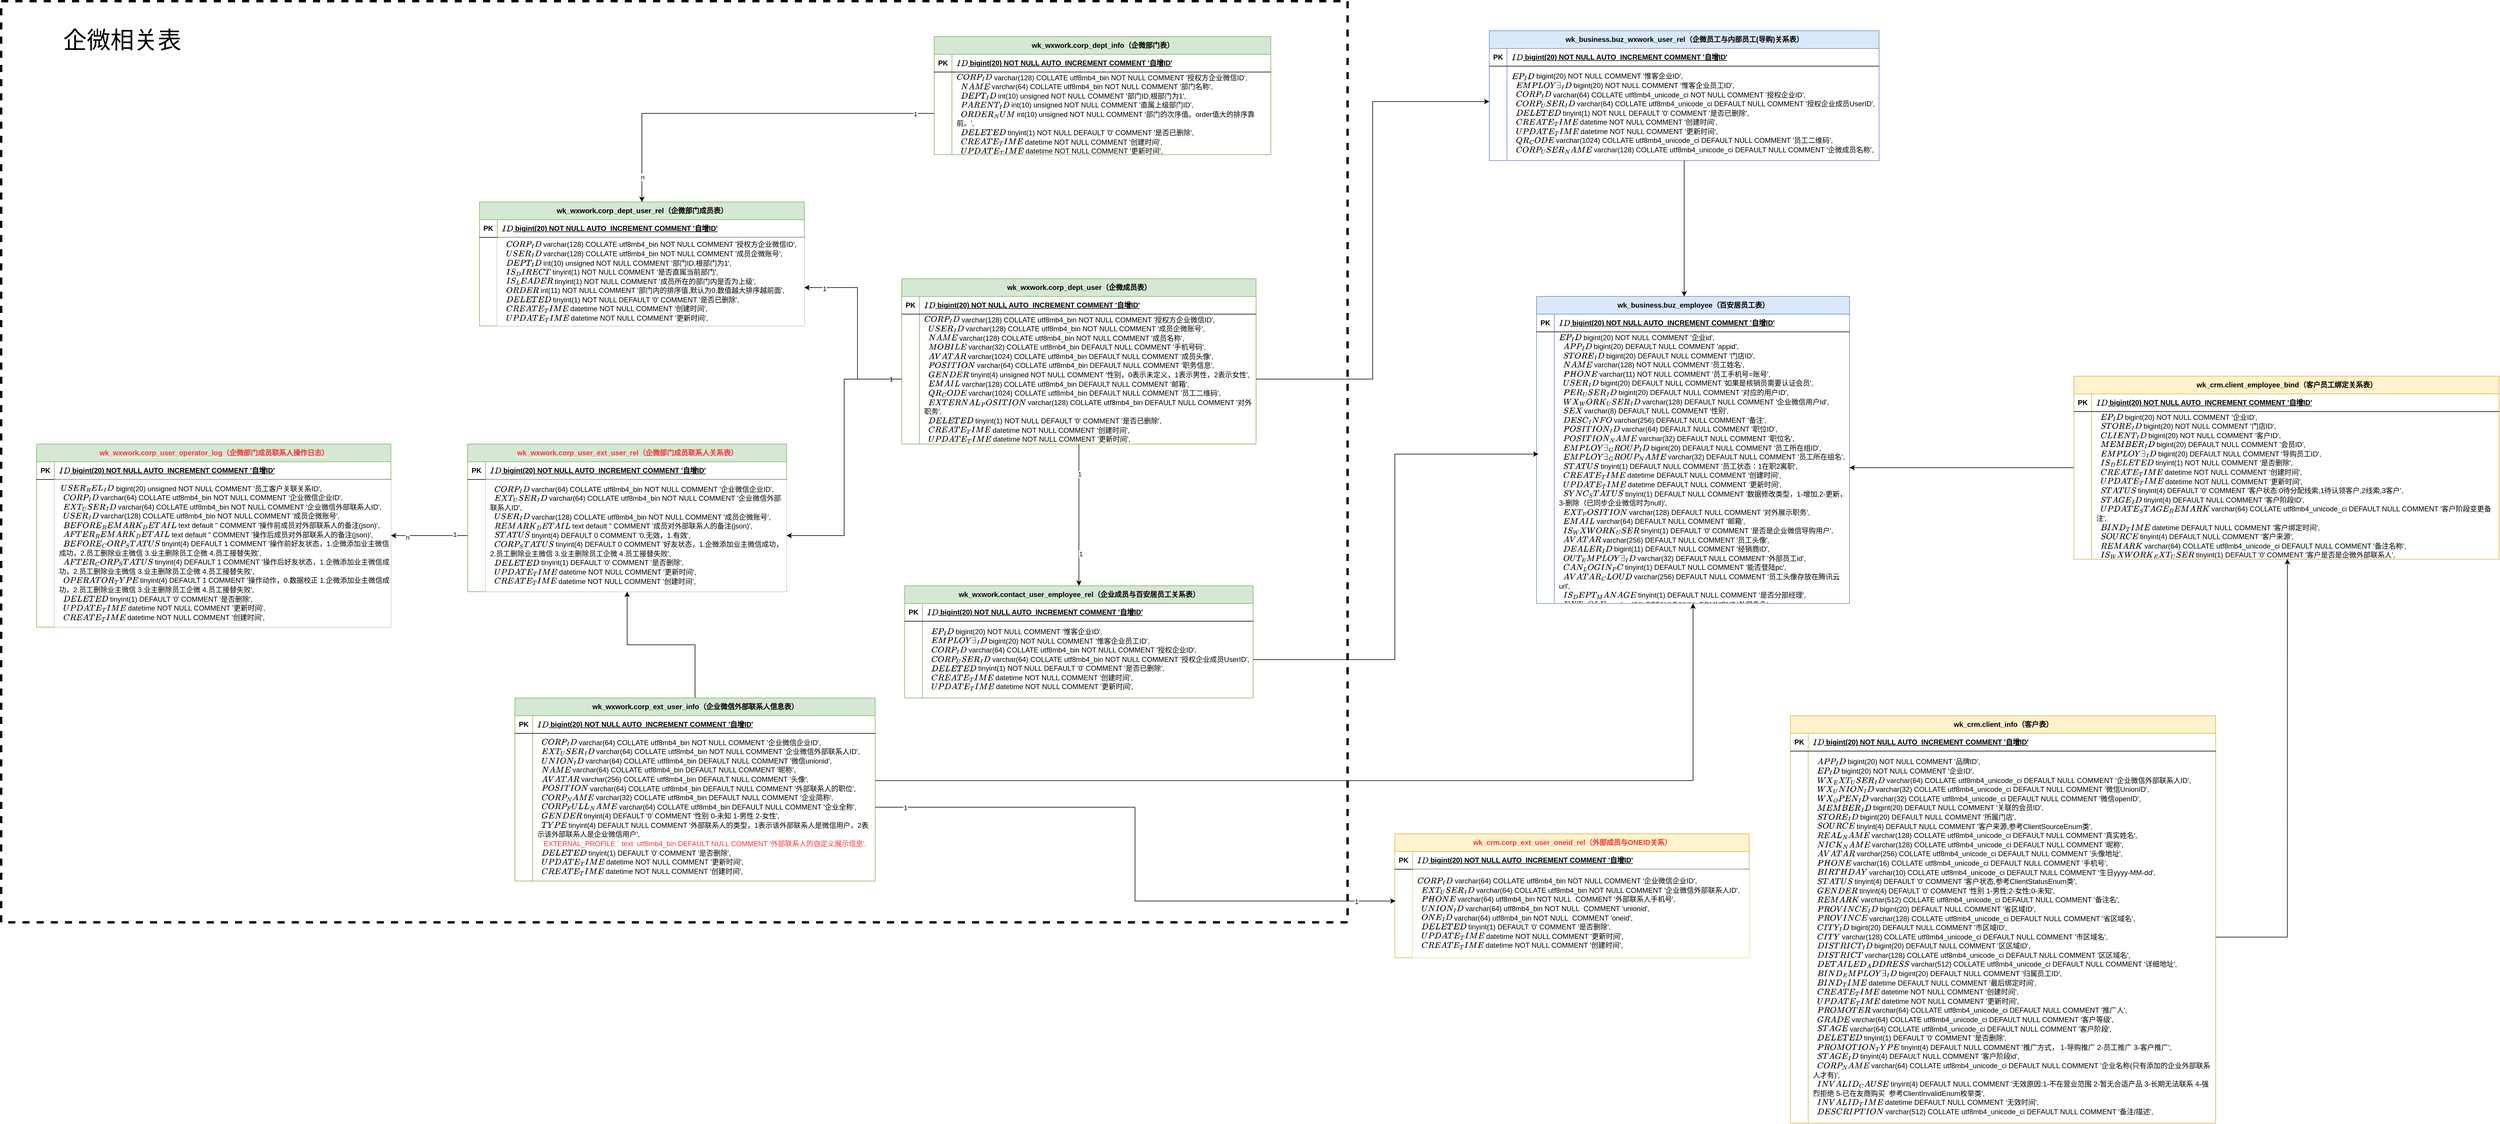 <mxfile version="21.2.9" type="github">
  <diagram name="第 1 页" id="qv_Yb1zar3xZYrGLwf0X">
    <mxGraphModel dx="8078" dy="4249" grid="1" gridSize="10" guides="1" tooltips="1" connect="1" arrows="1" fold="1" page="1" pageScale="1" pageWidth="827" pageHeight="1169" math="0" shadow="0">
      <root>
        <mxCell id="0" />
        <mxCell id="1" parent="0" />
        <mxCell id="UR0pzvNC2Nnck1Nr8wvm-196" value="" style="rounded=0;whiteSpace=wrap;html=1;dashed=1;strokeWidth=4;fillColor=none;" vertex="1" parent="1">
          <mxGeometry x="-2740" y="-430" width="2280" height="1560" as="geometry" />
        </mxCell>
        <mxCell id="UR0pzvNC2Nnck1Nr8wvm-96" value="wk_crm.client_info（客户表）" style="shape=table;startSize=30;container=1;collapsible=1;childLayout=tableLayout;fixedRows=1;rowLines=0;fontStyle=1;align=center;resizeLast=1;html=1;fillColor=#fff2cc;strokeColor=#d6b656;" vertex="1" parent="1">
          <mxGeometry x="290" y="780" width="720" height="690" as="geometry" />
        </mxCell>
        <mxCell id="UR0pzvNC2Nnck1Nr8wvm-97" value="" style="shape=tableRow;horizontal=0;startSize=0;swimlaneHead=0;swimlaneBody=0;fillColor=none;collapsible=0;dropTarget=0;points=[[0,0.5],[1,0.5]];portConstraint=eastwest;top=0;left=0;right=0;bottom=1;" vertex="1" parent="UR0pzvNC2Nnck1Nr8wvm-96">
          <mxGeometry y="30" width="720" height="30" as="geometry" />
        </mxCell>
        <mxCell id="UR0pzvNC2Nnck1Nr8wvm-98" value="PK" style="shape=partialRectangle;connectable=0;fillColor=none;top=0;left=0;bottom=0;right=0;fontStyle=1;overflow=hidden;whiteSpace=wrap;html=1;" vertex="1" parent="UR0pzvNC2Nnck1Nr8wvm-97">
          <mxGeometry width="30" height="30" as="geometry">
            <mxRectangle width="30" height="30" as="alternateBounds" />
          </mxGeometry>
        </mxCell>
        <mxCell id="UR0pzvNC2Nnck1Nr8wvm-99" value="`ID` bigint(20) NOT NULL AUTO_INCREMENT COMMENT &#39;自增ID&#39;" style="shape=partialRectangle;connectable=0;fillColor=none;top=0;left=0;bottom=0;right=0;align=left;spacingLeft=6;fontStyle=5;overflow=hidden;whiteSpace=wrap;html=1;" vertex="1" parent="UR0pzvNC2Nnck1Nr8wvm-97">
          <mxGeometry x="30" width="690" height="30" as="geometry">
            <mxRectangle width="690" height="30" as="alternateBounds" />
          </mxGeometry>
        </mxCell>
        <mxCell id="UR0pzvNC2Nnck1Nr8wvm-100" value="" style="shape=tableRow;horizontal=0;startSize=0;swimlaneHead=0;swimlaneBody=0;fillColor=none;collapsible=0;dropTarget=0;points=[[0,0.5],[1,0.5]];portConstraint=eastwest;top=0;left=0;right=0;bottom=0;" vertex="1" parent="UR0pzvNC2Nnck1Nr8wvm-96">
          <mxGeometry y="60" width="720" height="630" as="geometry" />
        </mxCell>
        <mxCell id="UR0pzvNC2Nnck1Nr8wvm-101" value="" style="shape=partialRectangle;connectable=0;fillColor=none;top=0;left=0;bottom=0;right=0;editable=1;overflow=hidden;whiteSpace=wrap;html=1;" vertex="1" parent="UR0pzvNC2Nnck1Nr8wvm-100">
          <mxGeometry width="30" height="630" as="geometry">
            <mxRectangle width="30" height="630" as="alternateBounds" />
          </mxGeometry>
        </mxCell>
        <mxCell id="UR0pzvNC2Nnck1Nr8wvm-102" value="&lt;div style=&quot;line-height: 130%;&quot;&gt;&lt;span style=&quot;background-color: initial;&quot;&gt;&amp;nbsp; `APP_ID` bigint(20) NOT NULL COMMENT &#39;品牌ID&#39;,&lt;/span&gt;&lt;br&gt;&lt;/div&gt;&lt;div style=&quot;line-height: 130%;&quot;&gt;&amp;nbsp; `EP_ID` bigint(20) NOT NULL COMMENT &#39;企业ID&#39;,&lt;/div&gt;&lt;div style=&quot;line-height: 130%;&quot;&gt;&amp;nbsp; `WX_EXT_USER_ID` varchar(64) COLLATE utf8mb4_unicode_ci DEFAULT NULL COMMENT &#39;企业微信外部联系人ID&#39;,&lt;/div&gt;&lt;div style=&quot;line-height: 130%;&quot;&gt;&amp;nbsp; `WX_UNION_ID` varchar(32) COLLATE utf8mb4_unicode_ci DEFAULT NULL COMMENT &#39;微信UnionID&#39;,&lt;/div&gt;&lt;div style=&quot;line-height: 130%;&quot;&gt;&amp;nbsp; `WX_OPEN_ID` varchar(32) COLLATE utf8mb4_unicode_ci DEFAULT NULL COMMENT &#39;微信openID&#39;,&lt;/div&gt;&lt;div style=&quot;line-height: 130%;&quot;&gt;&amp;nbsp; `MEMBER_ID` bigint(20) DEFAULT NULL COMMENT &#39;关联的会员ID&#39;,&lt;/div&gt;&lt;div style=&quot;line-height: 130%;&quot;&gt;&amp;nbsp; `STORE_ID` bigint(20) DEFAULT NULL COMMENT &#39;所属门店&#39;,&lt;/div&gt;&lt;div style=&quot;line-height: 130%;&quot;&gt;&amp;nbsp; `SOURCE` tinyint(4) DEFAULT NULL COMMENT &#39;客户来源,参考ClientSourceEnum类&#39;,&lt;/div&gt;&lt;div style=&quot;line-height: 130%;&quot;&gt;&amp;nbsp; `REAL_NAME` varchar(128) COLLATE utf8mb4_unicode_ci DEFAULT NULL COMMENT &#39;真实姓名&#39;,&lt;/div&gt;&lt;div style=&quot;line-height: 130%;&quot;&gt;&amp;nbsp; `NICK_NAME` varchar(128) COLLATE utf8mb4_unicode_ci DEFAULT NULL COMMENT &#39;昵称&#39;,&lt;/div&gt;&lt;div style=&quot;line-height: 130%;&quot;&gt;&amp;nbsp; `AVATAR` varchar(256) COLLATE utf8mb4_unicode_ci DEFAULT NULL COMMENT &#39;头像地址&#39;,&lt;/div&gt;&lt;div style=&quot;line-height: 130%;&quot;&gt;&amp;nbsp; `PHONE` varchar(16) COLLATE utf8mb4_unicode_ci DEFAULT NULL COMMENT &#39;手机号&#39;,&lt;/div&gt;&lt;div style=&quot;line-height: 130%;&quot;&gt;&amp;nbsp; `BIRTHDAY` varchar(10) COLLATE utf8mb4_unicode_ci DEFAULT NULL COMMENT &#39;生日yyyy-MM-dd&#39;,&lt;/div&gt;&lt;div style=&quot;line-height: 130%;&quot;&gt;&amp;nbsp; `STATUS` tinyint(4) DEFAULT &#39;0&#39; COMMENT &#39;客户状态,参考ClientStatusEnum类&#39;,&lt;/div&gt;&lt;div style=&quot;line-height: 130%;&quot;&gt;&amp;nbsp; `GENDER` tinyint(4) DEFAULT &#39;0&#39; COMMENT &#39;性别 1-男性;2-女性;0-未知&#39;,&lt;/div&gt;&lt;div style=&quot;line-height: 130%;&quot;&gt;&amp;nbsp; `REMARK` varchar(512) COLLATE utf8mb4_unicode_ci DEFAULT NULL COMMENT &#39;备注名&#39;,&lt;/div&gt;&lt;div style=&quot;line-height: 130%;&quot;&gt;&amp;nbsp; `PROVINCE_ID` bigint(20) DEFAULT NULL COMMENT &#39;省区域ID&#39;,&lt;/div&gt;&lt;div style=&quot;line-height: 130%;&quot;&gt;&amp;nbsp; `PROVINCE` varchar(128) COLLATE utf8mb4_unicode_ci DEFAULT NULL COMMENT &#39;省区域名&#39;,&lt;/div&gt;&lt;div style=&quot;line-height: 130%;&quot;&gt;&amp;nbsp; `CITY_ID` bigint(20) DEFAULT NULL COMMENT &#39;市区域ID&#39;,&lt;/div&gt;&lt;div style=&quot;line-height: 130%;&quot;&gt;&amp;nbsp; `CITY` varchar(128) COLLATE utf8mb4_unicode_ci DEFAULT NULL COMMENT &#39;市区域名&#39;,&lt;/div&gt;&lt;div style=&quot;line-height: 130%;&quot;&gt;&amp;nbsp; `DISTRICT_ID` bigint(20) DEFAULT NULL COMMENT &#39;区区域ID&#39;,&lt;/div&gt;&lt;div style=&quot;line-height: 130%;&quot;&gt;&amp;nbsp; `DISTRICT` varchar(128) COLLATE utf8mb4_unicode_ci DEFAULT NULL COMMENT &#39;区区域名&#39;,&lt;/div&gt;&lt;div style=&quot;line-height: 130%;&quot;&gt;&amp;nbsp; `DETAILED_ADDRESS` varchar(512) COLLATE utf8mb4_unicode_ci DEFAULT NULL COMMENT &#39;详细地址&#39;,&lt;/div&gt;&lt;div style=&quot;line-height: 130%;&quot;&gt;&amp;nbsp; `BIND_EMPLOYEE_ID` bigint(20) DEFAULT NULL COMMENT &#39;归属员工ID&#39;,&lt;/div&gt;&lt;div style=&quot;line-height: 130%;&quot;&gt;&amp;nbsp; `BIND_TIME` datetime DEFAULT NULL COMMENT &#39;最后绑定时间&#39;,&lt;/div&gt;&lt;div style=&quot;line-height: 130%;&quot;&gt;&amp;nbsp; `CREATE_TIME` datetime NOT NULL COMMENT &#39;创建时间&#39;,&lt;/div&gt;&lt;div style=&quot;line-height: 130%;&quot;&gt;&amp;nbsp; `UPDATE_TIME` datetime NOT NULL COMMENT &#39;更新时间&#39;,&lt;/div&gt;&lt;div style=&quot;line-height: 130%;&quot;&gt;&amp;nbsp; `PROMOTER` varchar(64) COLLATE utf8mb4_unicode_ci DEFAULT NULL COMMENT &#39;推广人&#39;,&lt;/div&gt;&lt;div style=&quot;line-height: 130%;&quot;&gt;&amp;nbsp; `GRADE` varchar(64) COLLATE utf8mb4_unicode_ci DEFAULT NULL COMMENT &#39;客户等级&#39;,&lt;/div&gt;&lt;div style=&quot;line-height: 130%;&quot;&gt;&amp;nbsp; `STAGE` varchar(64) COLLATE utf8mb4_unicode_ci DEFAULT NULL COMMENT &#39;客户阶段&#39;,&lt;/div&gt;&lt;div style=&quot;line-height: 130%;&quot;&gt;&amp;nbsp; `DELETED` tinyint(1) DEFAULT &#39;0&#39; COMMENT &#39;是否删除&#39;,&lt;/div&gt;&lt;div style=&quot;line-height: 130%;&quot;&gt;&amp;nbsp; `PROMOTION_TYPE` tinyint(4) DEFAULT NULL COMMENT &#39;推广方式， 1-导购推广 2-员工推广 3-客户推广&#39;,&lt;/div&gt;&lt;div style=&quot;line-height: 130%;&quot;&gt;&amp;nbsp; `STAGE_ID` tinyint(4) DEFAULT NULL COMMENT &#39;客户阶段id&#39;,&lt;/div&gt;&lt;div style=&quot;line-height: 130%;&quot;&gt;&amp;nbsp; `CORP_NAME` varchar(64) COLLATE utf8mb4_unicode_ci DEFAULT NULL COMMENT &#39;企业名称(只有添加的企业外部联系人才有)&#39;,&lt;/div&gt;&lt;div style=&quot;line-height: 130%;&quot;&gt;&amp;nbsp; `INVALID_CAUSE` tinyint(4) DEFAULT NULL COMMENT &#39;无效原因:1-不在营业范围 2-暂无合适产品 3-长期无法联系 4-强烈拒绝 5-已在友商购买&amp;nbsp; 参考ClientInvalidEnum枚举类&#39;,&lt;/div&gt;&lt;div style=&quot;line-height: 130%;&quot;&gt;&amp;nbsp; `INVALID_TIME` datetime DEFAULT NULL COMMENT &#39;无效时间&#39;,&lt;/div&gt;&lt;div style=&quot;line-height: 130%;&quot;&gt;&amp;nbsp; `DESCRIPTION` varchar(512) COLLATE utf8mb4_unicode_ci DEFAULT NULL COMMENT &#39;备注/描述&#39;,&lt;/div&gt;" style="shape=partialRectangle;connectable=0;fillColor=none;top=0;left=0;bottom=0;right=0;align=left;spacingLeft=6;overflow=hidden;whiteSpace=wrap;html=1;" vertex="1" parent="UR0pzvNC2Nnck1Nr8wvm-100">
          <mxGeometry x="30" width="690" height="630" as="geometry">
            <mxRectangle width="690" height="630" as="alternateBounds" />
          </mxGeometry>
        </mxCell>
        <mxCell id="UR0pzvNC2Nnck1Nr8wvm-197" style="edgeStyle=orthogonalEdgeStyle;rounded=0;orthogonalLoop=1;jettySize=auto;html=1;entryX=0.5;entryY=0;entryDx=0;entryDy=0;" edge="1" parent="1" source="UR0pzvNC2Nnck1Nr8wvm-109" target="UR0pzvNC2Nnck1Nr8wvm-158">
          <mxGeometry relative="1" as="geometry" />
        </mxCell>
        <mxCell id="UR0pzvNC2Nnck1Nr8wvm-198" value="1" style="edgeLabel;html=1;align=center;verticalAlign=middle;resizable=0;points=[];" vertex="1" connectable="0" parent="UR0pzvNC2Nnck1Nr8wvm-197">
          <mxGeometry x="-0.574" y="1" relative="1" as="geometry">
            <mxPoint as="offset" />
          </mxGeometry>
        </mxCell>
        <mxCell id="UR0pzvNC2Nnck1Nr8wvm-199" value="1" style="edgeLabel;html=1;align=center;verticalAlign=middle;resizable=0;points=[];" vertex="1" connectable="0" parent="UR0pzvNC2Nnck1Nr8wvm-197">
          <mxGeometry x="0.547" y="3" relative="1" as="geometry">
            <mxPoint as="offset" />
          </mxGeometry>
        </mxCell>
        <mxCell id="UR0pzvNC2Nnck1Nr8wvm-109" value="wk_wxwork.corp_dept_user（企微成员表）" style="shape=table;startSize=30;container=1;collapsible=1;childLayout=tableLayout;fixedRows=1;rowLines=0;fontStyle=1;align=center;resizeLast=1;html=1;fillColor=#d5e8d4;strokeColor=#82b366;" vertex="1" parent="1">
          <mxGeometry x="-1215" y="40" width="600" height="280" as="geometry" />
        </mxCell>
        <mxCell id="UR0pzvNC2Nnck1Nr8wvm-110" value="" style="shape=tableRow;horizontal=0;startSize=0;swimlaneHead=0;swimlaneBody=0;fillColor=none;collapsible=0;dropTarget=0;points=[[0,0.5],[1,0.5]];portConstraint=eastwest;top=0;left=0;right=0;bottom=1;" vertex="1" parent="UR0pzvNC2Nnck1Nr8wvm-109">
          <mxGeometry y="30" width="600" height="30" as="geometry" />
        </mxCell>
        <mxCell id="UR0pzvNC2Nnck1Nr8wvm-111" value="PK" style="shape=partialRectangle;connectable=0;fillColor=none;top=0;left=0;bottom=0;right=0;fontStyle=1;overflow=hidden;whiteSpace=wrap;html=1;" vertex="1" parent="UR0pzvNC2Nnck1Nr8wvm-110">
          <mxGeometry width="30" height="30" as="geometry">
            <mxRectangle width="30" height="30" as="alternateBounds" />
          </mxGeometry>
        </mxCell>
        <mxCell id="UR0pzvNC2Nnck1Nr8wvm-112" value="`ID` bigint(20) NOT NULL AUTO_INCREMENT COMMENT &#39;自增ID&#39;" style="shape=partialRectangle;connectable=0;fillColor=none;top=0;left=0;bottom=0;right=0;align=left;spacingLeft=6;fontStyle=5;overflow=hidden;whiteSpace=wrap;html=1;" vertex="1" parent="UR0pzvNC2Nnck1Nr8wvm-110">
          <mxGeometry x="30" width="570" height="30" as="geometry">
            <mxRectangle width="570" height="30" as="alternateBounds" />
          </mxGeometry>
        </mxCell>
        <mxCell id="UR0pzvNC2Nnck1Nr8wvm-113" value="" style="shape=tableRow;horizontal=0;startSize=0;swimlaneHead=0;swimlaneBody=0;fillColor=none;collapsible=0;dropTarget=0;points=[[0,0.5],[1,0.5]];portConstraint=eastwest;top=0;left=0;right=0;bottom=0;" vertex="1" parent="UR0pzvNC2Nnck1Nr8wvm-109">
          <mxGeometry y="60" width="600" height="220" as="geometry" />
        </mxCell>
        <mxCell id="UR0pzvNC2Nnck1Nr8wvm-114" value="" style="shape=partialRectangle;connectable=0;fillColor=none;top=0;left=0;bottom=0;right=0;editable=1;overflow=hidden;whiteSpace=wrap;html=1;" vertex="1" parent="UR0pzvNC2Nnck1Nr8wvm-113">
          <mxGeometry width="30" height="220" as="geometry">
            <mxRectangle width="30" height="220" as="alternateBounds" />
          </mxGeometry>
        </mxCell>
        <mxCell id="UR0pzvNC2Nnck1Nr8wvm-115" value="&lt;div style=&quot;line-height: 130%;&quot;&gt;&lt;div style=&quot;line-height: 130%;&quot;&gt;`CORP_ID` varchar(128) COLLATE utf8mb4_bin NOT NULL COMMENT &#39;授权方企业微信ID&#39;,&lt;/div&gt;&lt;div style=&quot;line-height: 130%;&quot;&gt;&amp;nbsp; `USER_ID` varchar(128) COLLATE utf8mb4_bin NOT NULL COMMENT &#39;成员企微账号&#39;,&lt;/div&gt;&lt;div style=&quot;line-height: 130%;&quot;&gt;&amp;nbsp; `NAME` varchar(128) COLLATE utf8mb4_bin NOT NULL COMMENT &#39;成员名称&#39;,&lt;/div&gt;&lt;div style=&quot;line-height: 130%;&quot;&gt;&amp;nbsp; `MOBILE` varchar(32) COLLATE utf8mb4_bin DEFAULT NULL COMMENT &#39;手机号码&#39;,&lt;/div&gt;&lt;div style=&quot;line-height: 130%;&quot;&gt;&amp;nbsp; `AVATAR` varchar(1024) COLLATE utf8mb4_bin DEFAULT NULL COMMENT &#39;成员头像&#39;,&lt;/div&gt;&lt;div style=&quot;line-height: 130%;&quot;&gt;&amp;nbsp; `POSITION` varchar(64) COLLATE utf8mb4_bin DEFAULT NULL COMMENT &#39;职务信息&#39;,&lt;/div&gt;&lt;div style=&quot;line-height: 130%;&quot;&gt;&amp;nbsp; `GENDER` tinyint(4) unsigned NOT NULL COMMENT &#39;性别，0表示未定义，1表示男性，2表示女性&#39;,&lt;/div&gt;&lt;div style=&quot;line-height: 130%;&quot;&gt;&amp;nbsp; `EMAIL` varchar(128) COLLATE utf8mb4_bin DEFAULT NULL COMMENT &#39;邮箱&#39;,&lt;/div&gt;&lt;div style=&quot;line-height: 130%;&quot;&gt;&amp;nbsp; `QR_CODE` varchar(1024) COLLATE utf8mb4_bin DEFAULT NULL COMMENT &#39;员工二维码&#39;,&lt;/div&gt;&lt;div style=&quot;line-height: 130%;&quot;&gt;&amp;nbsp; `EXTERNAL_POSITION` varchar(128) COLLATE utf8mb4_bin DEFAULT NULL COMMENT &#39;对外职务&#39;,&lt;/div&gt;&lt;div style=&quot;line-height: 130%;&quot;&gt;&amp;nbsp; `DELETED` tinyint(1) NOT NULL DEFAULT &#39;0&#39; COMMENT &#39;是否已删除&#39;,&lt;/div&gt;&lt;div style=&quot;line-height: 130%;&quot;&gt;&amp;nbsp; `CREATE_TIME` datetime NOT NULL COMMENT &#39;创建时间&#39;,&lt;/div&gt;&lt;div style=&quot;line-height: 130%;&quot;&gt;&amp;nbsp; `UPDATE_TIME` datetime NOT NULL COMMENT &#39;更新时间&#39;,&lt;/div&gt;&lt;/div&gt;" style="shape=partialRectangle;connectable=0;fillColor=none;top=0;left=0;bottom=0;right=0;align=left;spacingLeft=6;overflow=hidden;whiteSpace=wrap;html=1;" vertex="1" parent="UR0pzvNC2Nnck1Nr8wvm-113">
          <mxGeometry x="30" width="570" height="220" as="geometry">
            <mxRectangle width="570" height="220" as="alternateBounds" />
          </mxGeometry>
        </mxCell>
        <mxCell id="UR0pzvNC2Nnck1Nr8wvm-116" value="wk_wxwork.corp_dept_info（企微部门表）" style="shape=table;startSize=30;container=1;collapsible=1;childLayout=tableLayout;fixedRows=1;rowLines=0;fontStyle=1;align=center;resizeLast=1;html=1;fillColor=#d5e8d4;strokeColor=#82b366;" vertex="1" parent="1">
          <mxGeometry x="-1160" y="-370" width="570" height="200" as="geometry" />
        </mxCell>
        <mxCell id="UR0pzvNC2Nnck1Nr8wvm-117" value="" style="shape=tableRow;horizontal=0;startSize=0;swimlaneHead=0;swimlaneBody=0;fillColor=none;collapsible=0;dropTarget=0;points=[[0,0.5],[1,0.5]];portConstraint=eastwest;top=0;left=0;right=0;bottom=1;" vertex="1" parent="UR0pzvNC2Nnck1Nr8wvm-116">
          <mxGeometry y="30" width="570" height="30" as="geometry" />
        </mxCell>
        <mxCell id="UR0pzvNC2Nnck1Nr8wvm-118" value="PK" style="shape=partialRectangle;connectable=0;fillColor=none;top=0;left=0;bottom=0;right=0;fontStyle=1;overflow=hidden;whiteSpace=wrap;html=1;" vertex="1" parent="UR0pzvNC2Nnck1Nr8wvm-117">
          <mxGeometry width="30" height="30" as="geometry">
            <mxRectangle width="30" height="30" as="alternateBounds" />
          </mxGeometry>
        </mxCell>
        <mxCell id="UR0pzvNC2Nnck1Nr8wvm-119" value="`ID` bigint(20) NOT NULL AUTO_INCREMENT COMMENT &#39;自增ID&#39;" style="shape=partialRectangle;connectable=0;fillColor=none;top=0;left=0;bottom=0;right=0;align=left;spacingLeft=6;fontStyle=5;overflow=hidden;whiteSpace=wrap;html=1;" vertex="1" parent="UR0pzvNC2Nnck1Nr8wvm-117">
          <mxGeometry x="30" width="540" height="30" as="geometry">
            <mxRectangle width="540" height="30" as="alternateBounds" />
          </mxGeometry>
        </mxCell>
        <mxCell id="UR0pzvNC2Nnck1Nr8wvm-120" value="" style="shape=tableRow;horizontal=0;startSize=0;swimlaneHead=0;swimlaneBody=0;fillColor=none;collapsible=0;dropTarget=0;points=[[0,0.5],[1,0.5]];portConstraint=eastwest;top=0;left=0;right=0;bottom=0;" vertex="1" parent="UR0pzvNC2Nnck1Nr8wvm-116">
          <mxGeometry y="60" width="570" height="140" as="geometry" />
        </mxCell>
        <mxCell id="UR0pzvNC2Nnck1Nr8wvm-121" value="" style="shape=partialRectangle;connectable=0;fillColor=none;top=0;left=0;bottom=0;right=0;editable=1;overflow=hidden;whiteSpace=wrap;html=1;" vertex="1" parent="UR0pzvNC2Nnck1Nr8wvm-120">
          <mxGeometry width="30" height="140" as="geometry">
            <mxRectangle width="30" height="140" as="alternateBounds" />
          </mxGeometry>
        </mxCell>
        <mxCell id="UR0pzvNC2Nnck1Nr8wvm-122" value="&lt;div style=&quot;line-height: 130%;&quot;&gt;&lt;div style=&quot;line-height: 130%;&quot;&gt;&lt;div style=&quot;line-height: 130%;&quot;&gt;`CORP_ID` varchar(128) COLLATE utf8mb4_bin NOT NULL COMMENT &#39;授权方企业微信ID&#39;,&lt;/div&gt;&lt;div style=&quot;line-height: 130%;&quot;&gt;&amp;nbsp; `NAME` varchar(64) COLLATE utf8mb4_bin NOT NULL COMMENT &#39;部门名称&#39;,&lt;/div&gt;&lt;div style=&quot;line-height: 130%;&quot;&gt;&amp;nbsp; `DEPT_ID` int(10) unsigned NOT NULL COMMENT &#39;部门ID,根部门为1&#39;,&lt;/div&gt;&lt;div style=&quot;line-height: 130%;&quot;&gt;&amp;nbsp; `PARENT_ID` int(10) unsigned NOT NULL COMMENT &#39;直属上级部门ID&#39;,&lt;/div&gt;&lt;div style=&quot;line-height: 130%;&quot;&gt;&amp;nbsp; `ORDER_NUM` int(10) unsigned NOT NULL COMMENT &#39;部门的次序值。order值大的排序靠前。&#39;,&lt;/div&gt;&lt;div style=&quot;line-height: 130%;&quot;&gt;&amp;nbsp; `DELETED` tinyint(1) NOT NULL DEFAULT &#39;0&#39; COMMENT &#39;是否已删除&#39;,&lt;/div&gt;&lt;div style=&quot;line-height: 130%;&quot;&gt;&amp;nbsp; `CREATE_TIME` datetime NOT NULL COMMENT &#39;创建时间&#39;,&lt;/div&gt;&lt;div style=&quot;line-height: 130%;&quot;&gt;&amp;nbsp; `UPDATE_TIME` datetime NOT NULL COMMENT &#39;更新时间&#39;,&lt;/div&gt;&lt;/div&gt;&lt;/div&gt;" style="shape=partialRectangle;connectable=0;fillColor=none;top=0;left=0;bottom=0;right=0;align=left;spacingLeft=6;overflow=hidden;whiteSpace=wrap;html=1;" vertex="1" parent="UR0pzvNC2Nnck1Nr8wvm-120">
          <mxGeometry x="30" width="540" height="140" as="geometry">
            <mxRectangle width="540" height="140" as="alternateBounds" />
          </mxGeometry>
        </mxCell>
        <mxCell id="UR0pzvNC2Nnck1Nr8wvm-123" value="&lt;span style=&quot;background-color: rgb(213, 232, 212);&quot;&gt;wk_wxwork.corp_dept_user_rel（企微部门成员表）&lt;/span&gt;" style="shape=table;startSize=30;container=1;collapsible=1;childLayout=tableLayout;fixedRows=1;rowLines=0;fontStyle=1;align=center;resizeLast=1;html=1;labelBackgroundColor=default;fillColor=#d5e8d4;strokeColor=#82b366;" vertex="1" parent="1">
          <mxGeometry x="-1930" y="-90" width="550" height="210" as="geometry" />
        </mxCell>
        <mxCell id="UR0pzvNC2Nnck1Nr8wvm-124" value="" style="shape=tableRow;horizontal=0;startSize=0;swimlaneHead=0;swimlaneBody=0;fillColor=none;collapsible=0;dropTarget=0;points=[[0,0.5],[1,0.5]];portConstraint=eastwest;top=0;left=0;right=0;bottom=1;" vertex="1" parent="UR0pzvNC2Nnck1Nr8wvm-123">
          <mxGeometry y="30" width="550" height="30" as="geometry" />
        </mxCell>
        <mxCell id="UR0pzvNC2Nnck1Nr8wvm-125" value="PK" style="shape=partialRectangle;connectable=0;fillColor=none;top=0;left=0;bottom=0;right=0;fontStyle=1;overflow=hidden;whiteSpace=wrap;html=1;" vertex="1" parent="UR0pzvNC2Nnck1Nr8wvm-124">
          <mxGeometry width="30" height="30" as="geometry">
            <mxRectangle width="30" height="30" as="alternateBounds" />
          </mxGeometry>
        </mxCell>
        <mxCell id="UR0pzvNC2Nnck1Nr8wvm-126" value="`ID` bigint(20) NOT NULL AUTO_INCREMENT COMMENT &#39;自增ID&#39;" style="shape=partialRectangle;connectable=0;fillColor=none;top=0;left=0;bottom=0;right=0;align=left;spacingLeft=6;fontStyle=5;overflow=hidden;whiteSpace=wrap;html=1;" vertex="1" parent="UR0pzvNC2Nnck1Nr8wvm-124">
          <mxGeometry x="30" width="520" height="30" as="geometry">
            <mxRectangle width="520" height="30" as="alternateBounds" />
          </mxGeometry>
        </mxCell>
        <mxCell id="UR0pzvNC2Nnck1Nr8wvm-127" value="" style="shape=tableRow;horizontal=0;startSize=0;swimlaneHead=0;swimlaneBody=0;fillColor=none;collapsible=0;dropTarget=0;points=[[0,0.5],[1,0.5]];portConstraint=eastwest;top=0;left=0;right=0;bottom=0;" vertex="1" parent="UR0pzvNC2Nnck1Nr8wvm-123">
          <mxGeometry y="60" width="550" height="150" as="geometry" />
        </mxCell>
        <mxCell id="UR0pzvNC2Nnck1Nr8wvm-128" value="" style="shape=partialRectangle;connectable=0;fillColor=none;top=0;left=0;bottom=0;right=0;editable=1;overflow=hidden;whiteSpace=wrap;html=1;" vertex="1" parent="UR0pzvNC2Nnck1Nr8wvm-127">
          <mxGeometry width="30" height="150" as="geometry">
            <mxRectangle width="30" height="150" as="alternateBounds" />
          </mxGeometry>
        </mxCell>
        <mxCell id="UR0pzvNC2Nnck1Nr8wvm-129" value="&lt;div style=&quot;line-height: 130%;&quot;&gt;&lt;div style=&quot;line-height: 130%;&quot;&gt;&lt;div style=&quot;line-height: 130%;&quot;&gt;&lt;div style=&quot;line-height: 130%;&quot;&gt;&amp;nbsp; `CORP_ID` varchar(128) COLLATE utf8mb4_bin NOT NULL COMMENT &#39;授权方企业微信ID&#39;,&lt;/div&gt;&lt;div style=&quot;line-height: 130%;&quot;&gt;&amp;nbsp; `USER_ID` varchar(128) COLLATE utf8mb4_bin NOT NULL COMMENT &#39;成员企微账号&#39;,&lt;/div&gt;&lt;div style=&quot;line-height: 130%;&quot;&gt;&amp;nbsp; `DEPT_ID` int(10) unsigned NOT NULL COMMENT &#39;部门ID,根部门为1&#39;,&lt;/div&gt;&lt;div style=&quot;line-height: 130%;&quot;&gt;&amp;nbsp; `IS_DIRECT` tinyint(1) NOT NULL COMMENT &#39;是否直属当前部门&#39;,&lt;/div&gt;&lt;div style=&quot;line-height: 130%;&quot;&gt;&amp;nbsp; `IS_LEADER` tinyint(1) NOT NULL COMMENT &#39;成员所在的部门内是否为上级&#39;,&lt;/div&gt;&lt;div style=&quot;line-height: 130%;&quot;&gt;&amp;nbsp; `ORDER` int(11) NOT NULL COMMENT &#39;部门内的排序值,默认为0,数值越大排序越前面&#39;,&lt;/div&gt;&lt;div style=&quot;line-height: 130%;&quot;&gt;&amp;nbsp; `DELETED` tinyint(1) NOT NULL DEFAULT &#39;0&#39; COMMENT &#39;是否已删除&#39;,&lt;/div&gt;&lt;div style=&quot;line-height: 130%;&quot;&gt;&amp;nbsp; `CREATE_TIME` datetime NOT NULL COMMENT &#39;创建时间&#39;,&lt;/div&gt;&lt;div style=&quot;line-height: 130%;&quot;&gt;&amp;nbsp; `UPDATE_TIME` datetime NOT NULL COMMENT &#39;更新时间&#39;,&lt;/div&gt;&lt;/div&gt;&lt;/div&gt;&lt;/div&gt;" style="shape=partialRectangle;connectable=0;fillColor=default;top=0;left=0;bottom=0;right=0;align=left;spacingLeft=6;overflow=hidden;whiteSpace=wrap;html=1;" vertex="1" parent="UR0pzvNC2Nnck1Nr8wvm-127">
          <mxGeometry x="30" width="520" height="150" as="geometry">
            <mxRectangle width="520" height="150" as="alternateBounds" />
          </mxGeometry>
        </mxCell>
        <mxCell id="UR0pzvNC2Nnck1Nr8wvm-130" value="wk_business.buz_employee（百安居员工表）" style="shape=table;startSize=30;container=1;collapsible=1;childLayout=tableLayout;fixedRows=1;rowLines=0;fontStyle=1;align=center;resizeLast=1;html=1;fillColor=#dae8fc;strokeColor=#6c8ebf;" vertex="1" parent="1">
          <mxGeometry x="-140" y="70" width="530" height="520" as="geometry" />
        </mxCell>
        <mxCell id="UR0pzvNC2Nnck1Nr8wvm-131" value="" style="shape=tableRow;horizontal=0;startSize=0;swimlaneHead=0;swimlaneBody=0;fillColor=none;collapsible=0;dropTarget=0;points=[[0,0.5],[1,0.5]];portConstraint=eastwest;top=0;left=0;right=0;bottom=1;" vertex="1" parent="UR0pzvNC2Nnck1Nr8wvm-130">
          <mxGeometry y="30" width="530" height="30" as="geometry" />
        </mxCell>
        <mxCell id="UR0pzvNC2Nnck1Nr8wvm-132" value="PK" style="shape=partialRectangle;connectable=0;fillColor=none;top=0;left=0;bottom=0;right=0;fontStyle=1;overflow=hidden;whiteSpace=wrap;html=1;" vertex="1" parent="UR0pzvNC2Nnck1Nr8wvm-131">
          <mxGeometry width="30" height="30" as="geometry">
            <mxRectangle width="30" height="30" as="alternateBounds" />
          </mxGeometry>
        </mxCell>
        <mxCell id="UR0pzvNC2Nnck1Nr8wvm-133" value="`ID` bigint(20) NOT NULL AUTO_INCREMENT COMMENT &#39;自增ID&#39;" style="shape=partialRectangle;connectable=0;fillColor=none;top=0;left=0;bottom=0;right=0;align=left;spacingLeft=6;fontStyle=5;overflow=hidden;whiteSpace=wrap;html=1;" vertex="1" parent="UR0pzvNC2Nnck1Nr8wvm-131">
          <mxGeometry x="30" width="500" height="30" as="geometry">
            <mxRectangle width="500" height="30" as="alternateBounds" />
          </mxGeometry>
        </mxCell>
        <mxCell id="UR0pzvNC2Nnck1Nr8wvm-134" value="" style="shape=tableRow;horizontal=0;startSize=0;swimlaneHead=0;swimlaneBody=0;fillColor=none;collapsible=0;dropTarget=0;points=[[0,0.5],[1,0.5]];portConstraint=eastwest;top=0;left=0;right=0;bottom=0;" vertex="1" parent="UR0pzvNC2Nnck1Nr8wvm-130">
          <mxGeometry y="60" width="530" height="460" as="geometry" />
        </mxCell>
        <mxCell id="UR0pzvNC2Nnck1Nr8wvm-135" value="" style="shape=partialRectangle;connectable=0;fillColor=none;top=0;left=0;bottom=0;right=0;editable=1;overflow=hidden;whiteSpace=wrap;html=1;" vertex="1" parent="UR0pzvNC2Nnck1Nr8wvm-134">
          <mxGeometry width="30" height="460" as="geometry">
            <mxRectangle width="30" height="460" as="alternateBounds" />
          </mxGeometry>
        </mxCell>
        <mxCell id="UR0pzvNC2Nnck1Nr8wvm-136" value="&lt;div style=&quot;line-height: 130%;&quot;&gt;&lt;div style=&quot;line-height: 130%;&quot;&gt;&lt;div style=&quot;line-height: 130%;&quot;&gt;&lt;div style=&quot;line-height: 130%;&quot;&gt;`EP_ID` bigint(20) NOT NULL COMMENT &#39;企业id&#39;,&lt;/div&gt;&lt;div style=&quot;line-height: 130%;&quot;&gt;&amp;nbsp; `APP_ID` bigint(20) DEFAULT NULL COMMENT &#39;appid&#39;,&lt;/div&gt;&lt;div style=&quot;line-height: 130%;&quot;&gt;&amp;nbsp; `STORE_ID` bigint(20) DEFAULT NULL COMMENT &#39;门店ID&#39;,&lt;/div&gt;&lt;div style=&quot;line-height: 130%;&quot;&gt;&amp;nbsp; `NAME` varchar(128) NOT NULL COMMENT &#39;员工姓名&#39;,&lt;/div&gt;&lt;div style=&quot;line-height: 130%;&quot;&gt;&amp;nbsp; `PHONE` varchar(11) NOT NULL COMMENT &#39;员工手机号=账号&#39;,&lt;/div&gt;&lt;div style=&quot;line-height: 130%;&quot;&gt;&amp;nbsp; `USER_ID` bigint(20) DEFAULT NULL COMMENT &#39;如果是核销员需要认证会员&#39;,&lt;/div&gt;&lt;div style=&quot;line-height: 130%;&quot;&gt;&amp;nbsp; `PER_USER_ID` bigint(20) DEFAULT NULL COMMENT &#39;对应的用户ID&#39;,&lt;/div&gt;&lt;div style=&quot;line-height: 130%;&quot;&gt;&amp;nbsp; `WX_WORK_USER_ID` varchar(128) DEFAULT NULL COMMENT &#39;企业微信用户Id&#39;,&lt;/div&gt;&lt;div style=&quot;line-height: 130%;&quot;&gt;&amp;nbsp; `SEX` varchar(8) DEFAULT NULL COMMENT &#39;性别&#39;,&lt;/div&gt;&lt;div style=&quot;line-height: 130%;&quot;&gt;&amp;nbsp; `DESC_INFO` varchar(256) DEFAULT NULL COMMENT &#39;备注&#39;,&lt;/div&gt;&lt;div style=&quot;line-height: 130%;&quot;&gt;&amp;nbsp; `POSITION_ID` varchar(64) DEFAULT NULL COMMENT &#39;职位ID&#39;,&lt;/div&gt;&lt;div style=&quot;line-height: 130%;&quot;&gt;&amp;nbsp; `POSITION_NAME` varchar(32) DEFAULT NULL COMMENT &#39;职位名&#39;,&lt;/div&gt;&lt;div style=&quot;line-height: 130%;&quot;&gt;&amp;nbsp; `EMPLOYEE_GROUP_ID` bigint(20) DEFAULT NULL COMMENT &#39;员工所在组ID&#39;,&lt;/div&gt;&lt;div style=&quot;line-height: 130%;&quot;&gt;&amp;nbsp; `EMPLOYEE_GROUP_NAME` varchar(32) DEFAULT NULL COMMENT &#39;员工所在组名&#39;,&lt;/div&gt;&lt;div style=&quot;line-height: 130%;&quot;&gt;&amp;nbsp; `STATUS` tinyint(1) DEFAULT NULL COMMENT &#39;员工状态：1在职2离职&#39;,&lt;/div&gt;&lt;div style=&quot;line-height: 130%;&quot;&gt;&amp;nbsp; `CREATE_TIME` datetime DEFAULT NULL COMMENT &#39;创建时间&#39;,&lt;/div&gt;&lt;div style=&quot;line-height: 130%;&quot;&gt;&amp;nbsp; `UPDATE_TIME` datetime DEFAULT NULL COMMENT &#39;更新时间&#39;,&lt;/div&gt;&lt;div style=&quot;line-height: 130%;&quot;&gt;&amp;nbsp; `SYNC_STATUS` tinyint(1) DEFAULT NULL COMMENT &#39;数据修改类型，1-增加,2-更新，3-删除（已同步企业微信时为null)&#39;,&lt;/div&gt;&lt;div style=&quot;line-height: 130%;&quot;&gt;&amp;nbsp; `EXT_POSITION` varchar(128) DEFAULT NULL COMMENT &#39;对外展示职务&#39;,&lt;/div&gt;&lt;div style=&quot;line-height: 130%;&quot;&gt;&amp;nbsp; `EMAIL` varchar(64) DEFAULT NULL COMMENT &#39;邮箱&#39;,&lt;/div&gt;&lt;div style=&quot;line-height: 130%;&quot;&gt;&amp;nbsp; `IS_WXWORK_USER` tinyint(1) DEFAULT &#39;0&#39; COMMENT &#39;是否是企业微信导购用户&#39;,&lt;/div&gt;&lt;div style=&quot;line-height: 130%;&quot;&gt;&amp;nbsp; `AVATAR` varchar(256) DEFAULT NULL COMMENT &#39;员工头像&#39;,&lt;/div&gt;&lt;div style=&quot;line-height: 130%;&quot;&gt;&amp;nbsp; `DEALER_ID` bigint(11) DEFAULT NULL COMMENT &#39;经销商ID&#39;,&lt;/div&gt;&lt;div style=&quot;line-height: 130%;&quot;&gt;&amp;nbsp; `OUT_EMPLOYEE_ID` varchar(32) DEFAULT NULL COMMENT &#39;外部员工id&#39;,&lt;/div&gt;&lt;div style=&quot;line-height: 130%;&quot;&gt;&amp;nbsp; `CAN_LOGIN_PC` tinyint(1) DEFAULT NULL COMMENT &#39;能否登陆pc&#39;,&lt;/div&gt;&lt;div style=&quot;line-height: 130%;&quot;&gt;&amp;nbsp; `AVATAR_CLOUD` varchar(256) DEFAULT NULL COMMENT &#39;员工头像存放在腾讯云url&#39;,&lt;/div&gt;&lt;div style=&quot;line-height: 130%;&quot;&gt;&amp;nbsp; `IS_DEPT_MANAGE` tinyint(1) DEFAULT NULL COMMENT &#39;是否分部经理&#39;,&lt;/div&gt;&lt;div style=&quot;line-height: 130%;&quot;&gt;&amp;nbsp; `EXT_ROLE` varchar(64) DEFAULT NULL COMMENT &#39;外部角色&#39;,&lt;/div&gt;&lt;/div&gt;&lt;/div&gt;&lt;/div&gt;" style="shape=partialRectangle;connectable=0;fillColor=none;top=0;left=0;bottom=0;right=0;align=left;spacingLeft=6;overflow=hidden;whiteSpace=wrap;html=1;" vertex="1" parent="UR0pzvNC2Nnck1Nr8wvm-134">
          <mxGeometry x="30" width="500" height="460" as="geometry">
            <mxRectangle width="500" height="460" as="alternateBounds" />
          </mxGeometry>
        </mxCell>
        <mxCell id="UR0pzvNC2Nnck1Nr8wvm-137" value="wk_business.buz_wxwork_user_rel（企微员工与内部员工(导购)关系表&lt;span style=&quot;background-color: initial;&quot;&gt;）&lt;/span&gt;" style="shape=table;startSize=30;container=1;collapsible=1;childLayout=tableLayout;fixedRows=1;rowLines=0;fontStyle=1;align=center;resizeLast=1;html=1;fillColor=#dae8fc;strokeColor=#6c8ebf;" vertex="1" parent="1">
          <mxGeometry x="-220" y="-380" width="660" height="220" as="geometry" />
        </mxCell>
        <mxCell id="UR0pzvNC2Nnck1Nr8wvm-138" value="" style="shape=tableRow;horizontal=0;startSize=0;swimlaneHead=0;swimlaneBody=0;fillColor=none;collapsible=0;dropTarget=0;points=[[0,0.5],[1,0.5]];portConstraint=eastwest;top=0;left=0;right=0;bottom=1;" vertex="1" parent="UR0pzvNC2Nnck1Nr8wvm-137">
          <mxGeometry y="30" width="660" height="30" as="geometry" />
        </mxCell>
        <mxCell id="UR0pzvNC2Nnck1Nr8wvm-139" value="PK" style="shape=partialRectangle;connectable=0;fillColor=none;top=0;left=0;bottom=0;right=0;fontStyle=1;overflow=hidden;whiteSpace=wrap;html=1;" vertex="1" parent="UR0pzvNC2Nnck1Nr8wvm-138">
          <mxGeometry width="30" height="30" as="geometry">
            <mxRectangle width="30" height="30" as="alternateBounds" />
          </mxGeometry>
        </mxCell>
        <mxCell id="UR0pzvNC2Nnck1Nr8wvm-140" value="`ID` bigint(20) NOT NULL AUTO_INCREMENT COMMENT &#39;自增ID&#39;" style="shape=partialRectangle;connectable=0;fillColor=none;top=0;left=0;bottom=0;right=0;align=left;spacingLeft=6;fontStyle=5;overflow=hidden;whiteSpace=wrap;html=1;" vertex="1" parent="UR0pzvNC2Nnck1Nr8wvm-138">
          <mxGeometry x="30" width="630" height="30" as="geometry">
            <mxRectangle width="630" height="30" as="alternateBounds" />
          </mxGeometry>
        </mxCell>
        <mxCell id="UR0pzvNC2Nnck1Nr8wvm-141" value="" style="shape=tableRow;horizontal=0;startSize=0;swimlaneHead=0;swimlaneBody=0;fillColor=none;collapsible=0;dropTarget=0;points=[[0,0.5],[1,0.5]];portConstraint=eastwest;top=0;left=0;right=0;bottom=0;" vertex="1" parent="UR0pzvNC2Nnck1Nr8wvm-137">
          <mxGeometry y="60" width="660" height="160" as="geometry" />
        </mxCell>
        <mxCell id="UR0pzvNC2Nnck1Nr8wvm-142" value="" style="shape=partialRectangle;connectable=0;fillColor=none;top=0;left=0;bottom=0;right=0;editable=1;overflow=hidden;whiteSpace=wrap;html=1;" vertex="1" parent="UR0pzvNC2Nnck1Nr8wvm-141">
          <mxGeometry width="30" height="160" as="geometry">
            <mxRectangle width="30" height="160" as="alternateBounds" />
          </mxGeometry>
        </mxCell>
        <mxCell id="UR0pzvNC2Nnck1Nr8wvm-143" value="&lt;div style=&quot;line-height: 130%;&quot;&gt;&lt;div style=&quot;line-height: 130%;&quot;&gt;&lt;div style=&quot;line-height: 130%;&quot;&gt;&lt;div style=&quot;line-height: 130%;&quot;&gt;`EP_ID` bigint(20) NOT NULL COMMENT &#39;惟客企业ID&#39;,&lt;/div&gt;&lt;div style=&quot;line-height: 130%;&quot;&gt;&amp;nbsp; `EMPLOYEE_ID` bigint(20) NOT NULL COMMENT &#39;惟客企业员工ID&#39;,&lt;/div&gt;&lt;div style=&quot;line-height: 130%;&quot;&gt;&amp;nbsp; `CORP_ID` varchar(64) COLLATE utf8mb4_unicode_ci NOT NULL COMMENT &#39;授权企业ID&#39;,&lt;/div&gt;&lt;div style=&quot;line-height: 130%;&quot;&gt;&amp;nbsp; `CORP_USER_ID` varchar(64) COLLATE utf8mb4_unicode_ci DEFAULT NULL COMMENT &#39;授权企业成员UserID&#39;,&lt;/div&gt;&lt;div style=&quot;line-height: 130%;&quot;&gt;&amp;nbsp; `DELETED` tinyint(1) NOT NULL DEFAULT &#39;0&#39; COMMENT &#39;是否已删除&#39;,&lt;/div&gt;&lt;div style=&quot;line-height: 130%;&quot;&gt;&amp;nbsp; `CREATE_TIME` datetime NOT NULL COMMENT &#39;创建时间&#39;,&lt;/div&gt;&lt;div style=&quot;line-height: 130%;&quot;&gt;&amp;nbsp; `UPDATE_TIME` datetime NOT NULL COMMENT &#39;更新时间&#39;,&lt;/div&gt;&lt;div style=&quot;line-height: 130%;&quot;&gt;&amp;nbsp; `QR_CODE` varchar(1024) COLLATE utf8mb4_unicode_ci DEFAULT NULL COMMENT &#39;员工二维码&#39;,&lt;/div&gt;&lt;div style=&quot;line-height: 130%;&quot;&gt;&amp;nbsp; `CORP_USER_NAME` varchar(128) COLLATE utf8mb4_unicode_ci DEFAULT NULL COMMENT &#39;企微成员名称&#39;,&lt;/div&gt;&lt;/div&gt;&lt;/div&gt;&lt;/div&gt;" style="shape=partialRectangle;connectable=0;fillColor=none;top=0;left=0;bottom=0;right=0;align=left;spacingLeft=6;overflow=hidden;whiteSpace=wrap;html=1;" vertex="1" parent="UR0pzvNC2Nnck1Nr8wvm-141">
          <mxGeometry x="30" width="630" height="160" as="geometry">
            <mxRectangle width="630" height="160" as="alternateBounds" />
          </mxGeometry>
        </mxCell>
        <mxCell id="UR0pzvNC2Nnck1Nr8wvm-202" style="edgeStyle=orthogonalEdgeStyle;rounded=0;orthogonalLoop=1;jettySize=auto;html=1;entryX=0.5;entryY=1;entryDx=0;entryDy=0;" edge="1" parent="1" source="UR0pzvNC2Nnck1Nr8wvm-144" target="UR0pzvNC2Nnck1Nr8wvm-179">
          <mxGeometry relative="1" as="geometry" />
        </mxCell>
        <mxCell id="UR0pzvNC2Nnck1Nr8wvm-144" value="wk_wxwork.corp_ext_user_info（企业微信外部联系人信息表&lt;span style=&quot;background-color: initial;&quot;&gt;）&lt;/span&gt;" style="shape=table;startSize=30;container=1;collapsible=1;childLayout=tableLayout;fixedRows=1;rowLines=0;fontStyle=1;align=center;resizeLast=1;html=1;fillColor=#d5e8d4;strokeColor=#82b366;" vertex="1" parent="1">
          <mxGeometry x="-1870" y="750" width="610" height="310" as="geometry" />
        </mxCell>
        <mxCell id="UR0pzvNC2Nnck1Nr8wvm-145" value="" style="shape=tableRow;horizontal=0;startSize=0;swimlaneHead=0;swimlaneBody=0;fillColor=none;collapsible=0;dropTarget=0;points=[[0,0.5],[1,0.5]];portConstraint=eastwest;top=0;left=0;right=0;bottom=1;" vertex="1" parent="UR0pzvNC2Nnck1Nr8wvm-144">
          <mxGeometry y="30" width="610" height="30" as="geometry" />
        </mxCell>
        <mxCell id="UR0pzvNC2Nnck1Nr8wvm-146" value="PK" style="shape=partialRectangle;connectable=0;fillColor=none;top=0;left=0;bottom=0;right=0;fontStyle=1;overflow=hidden;whiteSpace=wrap;html=1;" vertex="1" parent="UR0pzvNC2Nnck1Nr8wvm-145">
          <mxGeometry width="30" height="30" as="geometry">
            <mxRectangle width="30" height="30" as="alternateBounds" />
          </mxGeometry>
        </mxCell>
        <mxCell id="UR0pzvNC2Nnck1Nr8wvm-147" value="`ID` bigint(20) NOT NULL AUTO_INCREMENT COMMENT &#39;自增ID&#39;" style="shape=partialRectangle;connectable=0;fillColor=none;top=0;left=0;bottom=0;right=0;align=left;spacingLeft=6;fontStyle=5;overflow=hidden;whiteSpace=wrap;html=1;" vertex="1" parent="UR0pzvNC2Nnck1Nr8wvm-145">
          <mxGeometry x="30" width="580" height="30" as="geometry">
            <mxRectangle width="580" height="30" as="alternateBounds" />
          </mxGeometry>
        </mxCell>
        <mxCell id="UR0pzvNC2Nnck1Nr8wvm-148" value="" style="shape=tableRow;horizontal=0;startSize=0;swimlaneHead=0;swimlaneBody=0;fillColor=none;collapsible=0;dropTarget=0;points=[[0,0.5],[1,0.5]];portConstraint=eastwest;top=0;left=0;right=0;bottom=0;" vertex="1" parent="UR0pzvNC2Nnck1Nr8wvm-144">
          <mxGeometry y="60" width="610" height="250" as="geometry" />
        </mxCell>
        <mxCell id="UR0pzvNC2Nnck1Nr8wvm-149" value="" style="shape=partialRectangle;connectable=0;fillColor=none;top=0;left=0;bottom=0;right=0;editable=1;overflow=hidden;whiteSpace=wrap;html=1;" vertex="1" parent="UR0pzvNC2Nnck1Nr8wvm-148">
          <mxGeometry width="30" height="250" as="geometry">
            <mxRectangle width="30" height="250" as="alternateBounds" />
          </mxGeometry>
        </mxCell>
        <mxCell id="UR0pzvNC2Nnck1Nr8wvm-150" value="&lt;div style=&quot;line-height: 130%;&quot;&gt;&lt;div style=&quot;line-height: 130%;&quot;&gt;&lt;div style=&quot;line-height: 130%;&quot;&gt;&lt;div style=&quot;line-height: 130%;&quot;&gt;&lt;div style=&quot;line-height: 130%;&quot;&gt;&amp;nbsp; `CORP_ID` varchar(64) COLLATE utf8mb4_bin NOT NULL COMMENT &#39;企业微信企业ID&#39;,&lt;/div&gt;&lt;div style=&quot;line-height: 130%;&quot;&gt;&amp;nbsp; `EXT_USER_ID` varchar(64) COLLATE utf8mb4_bin NOT NULL COMMENT &#39;企业微信外部联系人ID&#39;,&lt;/div&gt;&lt;div style=&quot;line-height: 130%;&quot;&gt;&amp;nbsp; `UNION_ID` varchar(64) COLLATE utf8mb4_bin DEFAULT NULL COMMENT &#39;微信unionid&#39;,&lt;/div&gt;&lt;div style=&quot;line-height: 130%;&quot;&gt;&amp;nbsp; `NAME` varchar(64) COLLATE utf8mb4_bin DEFAULT NULL COMMENT &#39;昵称&#39;,&lt;/div&gt;&lt;div style=&quot;line-height: 130%;&quot;&gt;&amp;nbsp; `AVATAR` varchar(256) COLLATE utf8mb4_bin DEFAULT NULL COMMENT &#39;头像&#39;,&lt;/div&gt;&lt;div style=&quot;line-height: 130%;&quot;&gt;&amp;nbsp; `POSITION` varchar(64) COLLATE utf8mb4_bin DEFAULT NULL COMMENT &#39;外部联系人的职位&#39;,&lt;/div&gt;&lt;div style=&quot;line-height: 130%;&quot;&gt;&amp;nbsp; `CORP_NAME` varchar(32) COLLATE utf8mb4_bin DEFAULT NULL COMMENT &#39;企业简称&#39;,&lt;/div&gt;&lt;div style=&quot;line-height: 130%;&quot;&gt;&amp;nbsp; `CORP_FULL_NAME` varchar(64) COLLATE utf8mb4_bin DEFAULT NULL COMMENT &#39;企业全称&#39;,&lt;/div&gt;&lt;div style=&quot;line-height: 130%;&quot;&gt;&amp;nbsp; `GENDER` tinyint(4) DEFAULT &#39;0&#39; COMMENT &#39;性别 0-未知 1-男性 2-女性&#39;,&lt;/div&gt;&lt;div style=&quot;line-height: 130%;&quot;&gt;&amp;nbsp; `TYPE` tinyint(4) DEFAULT NULL COMMENT &#39;外部联系人的类型，1表示该外部联系人是微信用户，2表示该外部联系人是企业微信用户&#39;,&lt;/div&gt;&lt;div style=&quot;line-height: 130%;&quot;&gt;&lt;font color=&quot;#ff3333&quot;&gt;&amp;nbsp; `EXTERNAL_PROFILE&lt;span style=&quot;background-color: initial;&quot;&gt;&amp;nbsp;&lt;/span&gt;&lt;font style=&quot;background-color: initial;&quot;&gt;` text&amp;nbsp; utf8mb4_bin DEFAULT NULL COMMENT &#39;外部联系人的自定义展示信息&#39;,&lt;/font&gt;&lt;/font&gt;&lt;br&gt;&lt;/div&gt;&lt;div style=&quot;line-height: 130%;&quot;&gt;&amp;nbsp; `DELETED` tinyint(1) DEFAULT &#39;0&#39; COMMENT &#39;是否删除&#39;,&lt;/div&gt;&lt;div style=&quot;line-height: 130%;&quot;&gt;&amp;nbsp; `UPDATE_TIME` datetime NOT NULL COMMENT &#39;更新时间&#39;,&lt;/div&gt;&lt;div style=&quot;line-height: 130%;&quot;&gt;&amp;nbsp; `CREATE_TIME` datetime NOT NULL COMMENT &#39;创建时间&#39;,&lt;/div&gt;&lt;/div&gt;&lt;/div&gt;&lt;/div&gt;&lt;/div&gt;" style="shape=partialRectangle;connectable=0;fillColor=none;top=0;left=0;bottom=0;right=0;align=left;spacingLeft=6;overflow=hidden;whiteSpace=wrap;html=1;" vertex="1" parent="UR0pzvNC2Nnck1Nr8wvm-148">
          <mxGeometry x="30" width="580" height="250" as="geometry">
            <mxRectangle width="580" height="250" as="alternateBounds" />
          </mxGeometry>
        </mxCell>
        <mxCell id="UR0pzvNC2Nnck1Nr8wvm-158" value="wk_wxwork.contact_user_employee_rel（企业成员与百安居员工关系表&lt;span style=&quot;background-color: initial;&quot;&gt;）&lt;/span&gt;" style="shape=table;startSize=30;container=1;collapsible=1;childLayout=tableLayout;fixedRows=1;rowLines=0;fontStyle=1;align=center;resizeLast=1;html=1;fillColor=#d5e8d4;strokeColor=#82b366;" vertex="1" parent="1">
          <mxGeometry x="-1210" y="560" width="590" height="190" as="geometry" />
        </mxCell>
        <mxCell id="UR0pzvNC2Nnck1Nr8wvm-159" value="" style="shape=tableRow;horizontal=0;startSize=0;swimlaneHead=0;swimlaneBody=0;fillColor=none;collapsible=0;dropTarget=0;points=[[0,0.5],[1,0.5]];portConstraint=eastwest;top=0;left=0;right=0;bottom=1;" vertex="1" parent="UR0pzvNC2Nnck1Nr8wvm-158">
          <mxGeometry y="30" width="590" height="30" as="geometry" />
        </mxCell>
        <mxCell id="UR0pzvNC2Nnck1Nr8wvm-160" value="PK" style="shape=partialRectangle;connectable=0;fillColor=none;top=0;left=0;bottom=0;right=0;fontStyle=1;overflow=hidden;whiteSpace=wrap;html=1;" vertex="1" parent="UR0pzvNC2Nnck1Nr8wvm-159">
          <mxGeometry width="30" height="30" as="geometry">
            <mxRectangle width="30" height="30" as="alternateBounds" />
          </mxGeometry>
        </mxCell>
        <mxCell id="UR0pzvNC2Nnck1Nr8wvm-161" value="`ID` bigint(20) NOT NULL AUTO_INCREMENT COMMENT &#39;自增ID&#39;" style="shape=partialRectangle;connectable=0;fillColor=none;top=0;left=0;bottom=0;right=0;align=left;spacingLeft=6;fontStyle=5;overflow=hidden;whiteSpace=wrap;html=1;" vertex="1" parent="UR0pzvNC2Nnck1Nr8wvm-159">
          <mxGeometry x="30" width="560" height="30" as="geometry">
            <mxRectangle width="560" height="30" as="alternateBounds" />
          </mxGeometry>
        </mxCell>
        <mxCell id="UR0pzvNC2Nnck1Nr8wvm-162" value="" style="shape=tableRow;horizontal=0;startSize=0;swimlaneHead=0;swimlaneBody=0;fillColor=none;collapsible=0;dropTarget=0;points=[[0,0.5],[1,0.5]];portConstraint=eastwest;top=0;left=0;right=0;bottom=0;" vertex="1" parent="UR0pzvNC2Nnck1Nr8wvm-158">
          <mxGeometry y="60" width="590" height="130" as="geometry" />
        </mxCell>
        <mxCell id="UR0pzvNC2Nnck1Nr8wvm-163" value="" style="shape=partialRectangle;connectable=0;fillColor=none;top=0;left=0;bottom=0;right=0;editable=1;overflow=hidden;whiteSpace=wrap;html=1;" vertex="1" parent="UR0pzvNC2Nnck1Nr8wvm-162">
          <mxGeometry width="30" height="130" as="geometry">
            <mxRectangle width="30" height="130" as="alternateBounds" />
          </mxGeometry>
        </mxCell>
        <mxCell id="UR0pzvNC2Nnck1Nr8wvm-164" value="&lt;div style=&quot;line-height: 130%;&quot;&gt;&lt;div style=&quot;line-height: 130%;&quot;&gt;&lt;div style=&quot;line-height: 130%;&quot;&gt;&lt;div style=&quot;line-height: 130%;&quot;&gt;&lt;div style=&quot;line-height: 130%;&quot;&gt;&lt;div style=&quot;line-height: 130%;&quot;&gt;&amp;nbsp; `EP_ID` bigint(20) NOT NULL COMMENT &#39;惟客企业ID&#39;,&lt;/div&gt;&lt;div style=&quot;line-height: 130%;&quot;&gt;&amp;nbsp; `EMPLOYEE_ID` bigint(20) NOT NULL COMMENT &#39;惟客企业员工ID&#39;,&lt;/div&gt;&lt;div style=&quot;line-height: 130%;&quot;&gt;&amp;nbsp; `CORP_ID` varchar(64) COLLATE utf8mb4_bin NOT NULL COMMENT &#39;授权企业ID&#39;,&lt;/div&gt;&lt;div style=&quot;line-height: 130%;&quot;&gt;&amp;nbsp; `CORP_USER_ID` varchar(64) COLLATE utf8mb4_bin NOT NULL COMMENT &#39;授权企业成员UserID&#39;,&lt;/div&gt;&lt;div style=&quot;line-height: 130%;&quot;&gt;&amp;nbsp; `DELETED` tinyint(1) NOT NULL DEFAULT &#39;0&#39; COMMENT &#39;是否已删除&#39;,&lt;/div&gt;&lt;div style=&quot;line-height: 130%;&quot;&gt;&amp;nbsp; `CREATE_TIME` datetime NOT NULL COMMENT &#39;创建时间&#39;,&lt;/div&gt;&lt;div style=&quot;line-height: 130%;&quot;&gt;&amp;nbsp; `UPDATE_TIME` datetime NOT NULL COMMENT &#39;更新时间&#39;,&lt;/div&gt;&lt;/div&gt;&lt;/div&gt;&lt;/div&gt;&lt;/div&gt;&lt;/div&gt;" style="shape=partialRectangle;connectable=0;fillColor=none;top=0;left=0;bottom=0;right=0;align=left;spacingLeft=6;overflow=hidden;whiteSpace=wrap;html=1;" vertex="1" parent="UR0pzvNC2Nnck1Nr8wvm-162">
          <mxGeometry x="30" width="560" height="130" as="geometry">
            <mxRectangle width="560" height="130" as="alternateBounds" />
          </mxGeometry>
        </mxCell>
        <mxCell id="UR0pzvNC2Nnck1Nr8wvm-219" style="edgeStyle=orthogonalEdgeStyle;rounded=0;orthogonalLoop=1;jettySize=auto;html=1;entryX=1;entryY=0.5;entryDx=0;entryDy=0;" edge="1" parent="1" source="UR0pzvNC2Nnck1Nr8wvm-165" target="UR0pzvNC2Nnck1Nr8wvm-134">
          <mxGeometry relative="1" as="geometry" />
        </mxCell>
        <mxCell id="UR0pzvNC2Nnck1Nr8wvm-165" value="wk_crm.client_employee_bind（客户员工绑定关系表）" style="shape=table;startSize=30;container=1;collapsible=1;childLayout=tableLayout;fixedRows=1;rowLines=0;fontStyle=1;align=center;resizeLast=1;html=1;fillColor=#fff2cc;strokeColor=#d6b656;" vertex="1" parent="1">
          <mxGeometry x="770" y="205" width="720" height="310" as="geometry" />
        </mxCell>
        <mxCell id="UR0pzvNC2Nnck1Nr8wvm-166" value="" style="shape=tableRow;horizontal=0;startSize=0;swimlaneHead=0;swimlaneBody=0;fillColor=none;collapsible=0;dropTarget=0;points=[[0,0.5],[1,0.5]];portConstraint=eastwest;top=0;left=0;right=0;bottom=1;" vertex="1" parent="UR0pzvNC2Nnck1Nr8wvm-165">
          <mxGeometry y="30" width="720" height="30" as="geometry" />
        </mxCell>
        <mxCell id="UR0pzvNC2Nnck1Nr8wvm-167" value="PK" style="shape=partialRectangle;connectable=0;fillColor=none;top=0;left=0;bottom=0;right=0;fontStyle=1;overflow=hidden;whiteSpace=wrap;html=1;" vertex="1" parent="UR0pzvNC2Nnck1Nr8wvm-166">
          <mxGeometry width="30" height="30" as="geometry">
            <mxRectangle width="30" height="30" as="alternateBounds" />
          </mxGeometry>
        </mxCell>
        <mxCell id="UR0pzvNC2Nnck1Nr8wvm-168" value="`ID` bigint(20) NOT NULL AUTO_INCREMENT COMMENT &#39;自增ID&#39;" style="shape=partialRectangle;connectable=0;fillColor=none;top=0;left=0;bottom=0;right=0;align=left;spacingLeft=6;fontStyle=5;overflow=hidden;whiteSpace=wrap;html=1;" vertex="1" parent="UR0pzvNC2Nnck1Nr8wvm-166">
          <mxGeometry x="30" width="690" height="30" as="geometry">
            <mxRectangle width="690" height="30" as="alternateBounds" />
          </mxGeometry>
        </mxCell>
        <mxCell id="UR0pzvNC2Nnck1Nr8wvm-169" value="" style="shape=tableRow;horizontal=0;startSize=0;swimlaneHead=0;swimlaneBody=0;fillColor=none;collapsible=0;dropTarget=0;points=[[0,0.5],[1,0.5]];portConstraint=eastwest;top=0;left=0;right=0;bottom=0;" vertex="1" parent="UR0pzvNC2Nnck1Nr8wvm-165">
          <mxGeometry y="60" width="720" height="250" as="geometry" />
        </mxCell>
        <mxCell id="UR0pzvNC2Nnck1Nr8wvm-170" value="" style="shape=partialRectangle;connectable=0;fillColor=none;top=0;left=0;bottom=0;right=0;editable=1;overflow=hidden;whiteSpace=wrap;html=1;" vertex="1" parent="UR0pzvNC2Nnck1Nr8wvm-169">
          <mxGeometry width="30" height="250" as="geometry">
            <mxRectangle width="30" height="250" as="alternateBounds" />
          </mxGeometry>
        </mxCell>
        <mxCell id="UR0pzvNC2Nnck1Nr8wvm-171" value="&lt;div style=&quot;line-height: 130%;&quot;&gt;&lt;div style=&quot;line-height: 130%;&quot;&gt;&amp;nbsp; `EP_ID` bigint(20) NOT NULL COMMENT &#39;企业ID&#39;,&lt;/div&gt;&lt;div style=&quot;line-height: 130%;&quot;&gt;&amp;nbsp; `STORE_ID` bigint(20) NOT NULL COMMENT &#39;门店ID&#39;,&lt;/div&gt;&lt;div style=&quot;line-height: 130%;&quot;&gt;&amp;nbsp; `CLIENT_ID` bigint(20) NOT NULL COMMENT &#39;客户ID&#39;,&lt;/div&gt;&lt;div style=&quot;line-height: 130%;&quot;&gt;&amp;nbsp; `MEMBER_ID` bigint(20) DEFAULT NULL COMMENT &#39;会员ID&#39;,&lt;/div&gt;&lt;div style=&quot;line-height: 130%;&quot;&gt;&amp;nbsp; `EMPLOYEE_ID` bigint(20) DEFAULT NULL COMMENT &#39;导购员工ID&#39;,&lt;/div&gt;&lt;div style=&quot;line-height: 130%;&quot;&gt;&amp;nbsp; `IS_DELETED` tinyint(1) NOT NULL COMMENT &#39;是否删除&#39;,&lt;/div&gt;&lt;div style=&quot;line-height: 130%;&quot;&gt;&amp;nbsp; `CREATE_TIME` datetime NOT NULL COMMENT &#39;创建时间&#39;,&lt;/div&gt;&lt;div style=&quot;line-height: 130%;&quot;&gt;&amp;nbsp; `UPDATE_TIME` datetime NOT NULL COMMENT &#39;更新时间&#39;,&lt;/div&gt;&lt;div style=&quot;line-height: 130%;&quot;&gt;&amp;nbsp; `STATUS` tinyint(4) DEFAULT &#39;0&#39; COMMENT &#39;客户状态:0待分配线索,1待认领客户,2线索,3客户&#39;,&lt;/div&gt;&lt;div style=&quot;line-height: 130%;&quot;&gt;&amp;nbsp; `STAGE_ID` tinyint(4) DEFAULT NULL COMMENT &#39;客户阶段ID&#39;,&lt;/div&gt;&lt;div style=&quot;line-height: 130%;&quot;&gt;&amp;nbsp; `UPDATE_STAGE_REMARK` varchar(64) COLLATE utf8mb4_unicode_ci DEFAULT NULL COMMENT &#39;客户阶段变更备注&#39;,&lt;/div&gt;&lt;div style=&quot;line-height: 130%;&quot;&gt;&amp;nbsp; `BIND_TIME` datetime DEFAULT NULL COMMENT &#39;客户绑定时间&#39;,&lt;/div&gt;&lt;div style=&quot;line-height: 130%;&quot;&gt;&amp;nbsp; `SOURCE` tinyint(4) DEFAULT NULL COMMENT &#39;客户来源&#39;,&lt;/div&gt;&lt;div style=&quot;line-height: 130%;&quot;&gt;&amp;nbsp; `REMARK` varchar(64) COLLATE utf8mb4_unicode_ci DEFAULT NULL COMMENT &#39;备注名称&#39;,&lt;/div&gt;&lt;div style=&quot;line-height: 130%;&quot;&gt;&amp;nbsp; `IS_WXWORK_EXT_USER` tinyint(1) DEFAULT &#39;0&#39; COMMENT &#39;客户是否是企微外部联系人&#39;,&lt;/div&gt;&lt;/div&gt;" style="shape=partialRectangle;connectable=0;fillColor=none;top=0;left=0;bottom=0;right=0;align=left;spacingLeft=6;overflow=hidden;whiteSpace=wrap;html=1;" vertex="1" parent="UR0pzvNC2Nnck1Nr8wvm-169">
          <mxGeometry x="30" width="690" height="250" as="geometry">
            <mxRectangle width="690" height="250" as="alternateBounds" />
          </mxGeometry>
        </mxCell>
        <mxCell id="UR0pzvNC2Nnck1Nr8wvm-173" style="edgeStyle=orthogonalEdgeStyle;rounded=0;orthogonalLoop=1;jettySize=auto;html=1;entryX=0.5;entryY=0;entryDx=0;entryDy=0;" edge="1" parent="1" source="UR0pzvNC2Nnck1Nr8wvm-120" target="UR0pzvNC2Nnck1Nr8wvm-123">
          <mxGeometry relative="1" as="geometry" />
        </mxCell>
        <mxCell id="UR0pzvNC2Nnck1Nr8wvm-175" value="1" style="edgeLabel;html=1;align=center;verticalAlign=middle;resizable=0;points=[];" vertex="1" connectable="0" parent="UR0pzvNC2Nnck1Nr8wvm-173">
          <mxGeometry x="-0.9" y="1" relative="1" as="geometry">
            <mxPoint as="offset" />
          </mxGeometry>
        </mxCell>
        <mxCell id="UR0pzvNC2Nnck1Nr8wvm-176" value="n" style="edgeLabel;html=1;align=center;verticalAlign=middle;resizable=0;points=[];" vertex="1" connectable="0" parent="UR0pzvNC2Nnck1Nr8wvm-173">
          <mxGeometry x="0.871" y="1" relative="1" as="geometry">
            <mxPoint y="-1" as="offset" />
          </mxGeometry>
        </mxCell>
        <mxCell id="UR0pzvNC2Nnck1Nr8wvm-174" style="edgeStyle=orthogonalEdgeStyle;rounded=0;orthogonalLoop=1;jettySize=auto;html=1;" edge="1" parent="1" source="UR0pzvNC2Nnck1Nr8wvm-113" target="UR0pzvNC2Nnck1Nr8wvm-127">
          <mxGeometry relative="1" as="geometry">
            <Array as="points">
              <mxPoint x="-1290" y="210" />
              <mxPoint x="-1290" y="55" />
            </Array>
          </mxGeometry>
        </mxCell>
        <mxCell id="UR0pzvNC2Nnck1Nr8wvm-177" value="1" style="edgeLabel;html=1;align=center;verticalAlign=middle;resizable=0;points=[];" vertex="1" connectable="0" parent="UR0pzvNC2Nnck1Nr8wvm-174">
          <mxGeometry x="-0.888" relative="1" as="geometry">
            <mxPoint as="offset" />
          </mxGeometry>
        </mxCell>
        <mxCell id="UR0pzvNC2Nnck1Nr8wvm-178" value="1" style="edgeLabel;html=1;align=center;verticalAlign=middle;resizable=0;points=[];" vertex="1" connectable="0" parent="UR0pzvNC2Nnck1Nr8wvm-174">
          <mxGeometry x="0.787" y="2" relative="1" as="geometry">
            <mxPoint as="offset" />
          </mxGeometry>
        </mxCell>
        <mxCell id="UR0pzvNC2Nnck1Nr8wvm-179" value="&lt;span style=&quot;background-color: rgb(213, 232, 212);&quot;&gt;&lt;font color=&quot;#ff3333&quot;&gt;wk_wxwork.corp_user_ext_user_rel（企微部门成员联系人关系表）&lt;/font&gt;&lt;/span&gt;" style="shape=table;startSize=30;container=1;collapsible=1;childLayout=tableLayout;fixedRows=1;rowLines=0;fontStyle=1;align=center;resizeLast=1;html=1;labelBackgroundColor=default;fillColor=#d5e8d4;strokeColor=#82b366;" vertex="1" parent="1">
          <mxGeometry x="-1950" y="320" width="540" height="250" as="geometry" />
        </mxCell>
        <mxCell id="UR0pzvNC2Nnck1Nr8wvm-180" value="" style="shape=tableRow;horizontal=0;startSize=0;swimlaneHead=0;swimlaneBody=0;fillColor=none;collapsible=0;dropTarget=0;points=[[0,0.5],[1,0.5]];portConstraint=eastwest;top=0;left=0;right=0;bottom=1;" vertex="1" parent="UR0pzvNC2Nnck1Nr8wvm-179">
          <mxGeometry y="30" width="540" height="30" as="geometry" />
        </mxCell>
        <mxCell id="UR0pzvNC2Nnck1Nr8wvm-181" value="PK" style="shape=partialRectangle;connectable=0;fillColor=none;top=0;left=0;bottom=0;right=0;fontStyle=1;overflow=hidden;whiteSpace=wrap;html=1;" vertex="1" parent="UR0pzvNC2Nnck1Nr8wvm-180">
          <mxGeometry width="30" height="30" as="geometry">
            <mxRectangle width="30" height="30" as="alternateBounds" />
          </mxGeometry>
        </mxCell>
        <mxCell id="UR0pzvNC2Nnck1Nr8wvm-182" value="`ID` bigint(20) NOT NULL AUTO_INCREMENT COMMENT &#39;自增ID&#39;" style="shape=partialRectangle;connectable=0;fillColor=none;top=0;left=0;bottom=0;right=0;align=left;spacingLeft=6;fontStyle=5;overflow=hidden;whiteSpace=wrap;html=1;" vertex="1" parent="UR0pzvNC2Nnck1Nr8wvm-180">
          <mxGeometry x="30" width="510" height="30" as="geometry">
            <mxRectangle width="510" height="30" as="alternateBounds" />
          </mxGeometry>
        </mxCell>
        <mxCell id="UR0pzvNC2Nnck1Nr8wvm-183" value="" style="shape=tableRow;horizontal=0;startSize=0;swimlaneHead=0;swimlaneBody=0;fillColor=none;collapsible=0;dropTarget=0;points=[[0,0.5],[1,0.5]];portConstraint=eastwest;top=0;left=0;right=0;bottom=0;" vertex="1" parent="UR0pzvNC2Nnck1Nr8wvm-179">
          <mxGeometry y="60" width="540" height="190" as="geometry" />
        </mxCell>
        <mxCell id="UR0pzvNC2Nnck1Nr8wvm-184" value="" style="shape=partialRectangle;connectable=0;fillColor=none;top=0;left=0;bottom=0;right=0;editable=1;overflow=hidden;whiteSpace=wrap;html=1;" vertex="1" parent="UR0pzvNC2Nnck1Nr8wvm-183">
          <mxGeometry width="30" height="190" as="geometry">
            <mxRectangle width="30" height="190" as="alternateBounds" />
          </mxGeometry>
        </mxCell>
        <mxCell id="UR0pzvNC2Nnck1Nr8wvm-185" value="&lt;div style=&quot;line-height: 130%;&quot;&gt;&lt;div style=&quot;line-height: 130%;&quot;&gt;&lt;div style=&quot;line-height: 130%;&quot;&gt;&lt;div style=&quot;line-height: 130%;&quot;&gt;&lt;div style=&quot;line-height: 130%;&quot;&gt;&lt;div style=&quot;line-height: 130%;&quot;&gt;&lt;span style=&quot;background-color: initial;&quot;&gt;&amp;nbsp; `CORP_ID` varchar(64) COLLATE utf8mb4_bin NOT NULL COMMENT &#39;企业微信企业ID&#39;,&lt;/span&gt;&lt;br&gt;&lt;/div&gt;&lt;div style=&quot;line-height: 130%;&quot;&gt;&amp;nbsp; `EXT_USER_ID` varchar(64) COLLATE utf8mb4_bin NOT NULL COMMENT &#39;企业微信外部联系人ID&#39;,&lt;/div&gt;&lt;div style=&quot;line-height: 130%;&quot;&gt;&amp;nbsp; `USER_ID` varchar(128) COLLATE utf8mb4_bin NOT NULL COMMENT &#39;成员企微账号&#39;,&lt;/div&gt;&lt;div style=&quot;line-height: 130%;&quot;&gt;&amp;nbsp; `REMARK_DETAIL` text default &#39;&#39; COMMENT &#39;成员对外部联系人的备注(json)&#39;,&lt;/div&gt;&lt;div style=&quot;line-height: 130%;&quot;&gt;&amp;nbsp; `STATUS` tinyint(4) DEFAULT 0 COMMENT &#39;0.无效，1.有效&#39;,&lt;/div&gt;&lt;div style=&quot;line-height: 130%;&quot;&gt;&amp;nbsp; `CORP_STATUS` tinyint(4) DEFAULT 0 COMMENT &#39;好友状态，1.企微添加业主微信成功，2.员工删除业主微信 3.业主删除员工企微 4.员工接替失败&#39;,&lt;/div&gt;&lt;div style=&quot;line-height: 130%;&quot;&gt;&amp;nbsp; `DELETED` tinyint(1) DEFAULT &#39;0&#39; COMMENT &#39;是否删除&#39;,&lt;/div&gt;&lt;div style=&quot;line-height: 130%;&quot;&gt;&amp;nbsp; `UPDATE_TIME` datetime NOT NULL COMMENT &#39;更新时间&#39;,&lt;/div&gt;&lt;div style=&quot;line-height: 130%;&quot;&gt;&amp;nbsp; `CREATE_TIME` datetime NOT NULL COMMENT &#39;创建时间&#39;,&lt;/div&gt;&lt;/div&gt;&lt;/div&gt;&lt;/div&gt;&lt;/div&gt;&lt;/div&gt;" style="shape=partialRectangle;connectable=0;fillColor=default;top=0;left=0;bottom=0;right=0;align=left;spacingLeft=6;overflow=hidden;whiteSpace=wrap;html=1;" vertex="1" parent="UR0pzvNC2Nnck1Nr8wvm-183">
          <mxGeometry x="30" width="510" height="190" as="geometry">
            <mxRectangle width="510" height="190" as="alternateBounds" />
          </mxGeometry>
        </mxCell>
        <mxCell id="UR0pzvNC2Nnck1Nr8wvm-208" style="edgeStyle=orthogonalEdgeStyle;rounded=0;orthogonalLoop=1;jettySize=auto;html=1;entryX=0.006;entryY=0.45;entryDx=0;entryDy=0;entryPerimeter=0;" edge="1" parent="1" source="UR0pzvNC2Nnck1Nr8wvm-162" target="UR0pzvNC2Nnck1Nr8wvm-134">
          <mxGeometry relative="1" as="geometry" />
        </mxCell>
        <mxCell id="UR0pzvNC2Nnck1Nr8wvm-209" style="edgeStyle=orthogonalEdgeStyle;rounded=0;orthogonalLoop=1;jettySize=auto;html=1;" edge="1" parent="1" source="UR0pzvNC2Nnck1Nr8wvm-113" target="UR0pzvNC2Nnck1Nr8wvm-183">
          <mxGeometry relative="1" as="geometry" />
        </mxCell>
        <mxCell id="UR0pzvNC2Nnck1Nr8wvm-211" style="edgeStyle=orthogonalEdgeStyle;rounded=0;orthogonalLoop=1;jettySize=auto;html=1;entryX=0;entryY=0.375;entryDx=0;entryDy=0;entryPerimeter=0;" edge="1" parent="1" source="UR0pzvNC2Nnck1Nr8wvm-113" target="UR0pzvNC2Nnck1Nr8wvm-141">
          <mxGeometry relative="1" as="geometry" />
        </mxCell>
        <mxCell id="UR0pzvNC2Nnck1Nr8wvm-212" style="edgeStyle=orthogonalEdgeStyle;rounded=0;orthogonalLoop=1;jettySize=auto;html=1;" edge="1" parent="1" source="UR0pzvNC2Nnck1Nr8wvm-141" target="UR0pzvNC2Nnck1Nr8wvm-130">
          <mxGeometry relative="1" as="geometry">
            <Array as="points">
              <mxPoint x="160" y="450" />
              <mxPoint x="160" y="450" />
            </Array>
          </mxGeometry>
        </mxCell>
        <mxCell id="UR0pzvNC2Nnck1Nr8wvm-213" value="&lt;font style=&quot;font-size: 40px;&quot;&gt;企微相关表&lt;/font&gt;" style="text;html=1;strokeColor=none;fillColor=none;align=center;verticalAlign=middle;whiteSpace=wrap;rounded=0;strokeWidth=4;fontSize=40;" vertex="1" parent="1">
          <mxGeometry x="-2640" y="-380" width="210" height="30" as="geometry" />
        </mxCell>
        <mxCell id="UR0pzvNC2Nnck1Nr8wvm-220" value="&lt;span style=&quot;background-color: rgb(213, 232, 212);&quot;&gt;&lt;font color=&quot;#ff3333&quot;&gt;wk_wxwork.corp_user_operator_log（企微部门成员联系人操作日志）&lt;/font&gt;&lt;/span&gt;" style="shape=table;startSize=30;container=1;collapsible=1;childLayout=tableLayout;fixedRows=1;rowLines=0;fontStyle=1;align=center;resizeLast=1;html=1;labelBackgroundColor=default;fillColor=#d5e8d4;strokeColor=#82b366;" vertex="1" parent="1">
          <mxGeometry x="-2680" y="320" width="600" height="310" as="geometry" />
        </mxCell>
        <mxCell id="UR0pzvNC2Nnck1Nr8wvm-221" value="" style="shape=tableRow;horizontal=0;startSize=0;swimlaneHead=0;swimlaneBody=0;fillColor=none;collapsible=0;dropTarget=0;points=[[0,0.5],[1,0.5]];portConstraint=eastwest;top=0;left=0;right=0;bottom=1;" vertex="1" parent="UR0pzvNC2Nnck1Nr8wvm-220">
          <mxGeometry y="30" width="600" height="30" as="geometry" />
        </mxCell>
        <mxCell id="UR0pzvNC2Nnck1Nr8wvm-222" value="PK" style="shape=partialRectangle;connectable=0;fillColor=none;top=0;left=0;bottom=0;right=0;fontStyle=1;overflow=hidden;whiteSpace=wrap;html=1;" vertex="1" parent="UR0pzvNC2Nnck1Nr8wvm-221">
          <mxGeometry width="30" height="30" as="geometry">
            <mxRectangle width="30" height="30" as="alternateBounds" />
          </mxGeometry>
        </mxCell>
        <mxCell id="UR0pzvNC2Nnck1Nr8wvm-223" value="`ID` bigint(20) NOT NULL AUTO_INCREMENT COMMENT &#39;自增ID&#39;" style="shape=partialRectangle;connectable=0;fillColor=none;top=0;left=0;bottom=0;right=0;align=left;spacingLeft=6;fontStyle=5;overflow=hidden;whiteSpace=wrap;html=1;" vertex="1" parent="UR0pzvNC2Nnck1Nr8wvm-221">
          <mxGeometry x="30" width="570" height="30" as="geometry">
            <mxRectangle width="570" height="30" as="alternateBounds" />
          </mxGeometry>
        </mxCell>
        <mxCell id="UR0pzvNC2Nnck1Nr8wvm-224" value="" style="shape=tableRow;horizontal=0;startSize=0;swimlaneHead=0;swimlaneBody=0;fillColor=none;collapsible=0;dropTarget=0;points=[[0,0.5],[1,0.5]];portConstraint=eastwest;top=0;left=0;right=0;bottom=0;" vertex="1" parent="UR0pzvNC2Nnck1Nr8wvm-220">
          <mxGeometry y="60" width="600" height="250" as="geometry" />
        </mxCell>
        <mxCell id="UR0pzvNC2Nnck1Nr8wvm-225" value="" style="shape=partialRectangle;connectable=0;fillColor=none;top=0;left=0;bottom=0;right=0;editable=1;overflow=hidden;whiteSpace=wrap;html=1;" vertex="1" parent="UR0pzvNC2Nnck1Nr8wvm-224">
          <mxGeometry width="30" height="250" as="geometry">
            <mxRectangle width="30" height="250" as="alternateBounds" />
          </mxGeometry>
        </mxCell>
        <mxCell id="UR0pzvNC2Nnck1Nr8wvm-226" value="&lt;div style=&quot;line-height: 130%;&quot;&gt;&lt;div style=&quot;line-height: 130%;&quot;&gt;&lt;div style=&quot;line-height: 130%;&quot;&gt;&lt;div style=&quot;line-height: 130%;&quot;&gt;&lt;div style=&quot;line-height: 130%;&quot;&gt;&lt;div style=&quot;line-height: 130%;&quot;&gt;&lt;div style=&quot;line-height: 130%;&quot;&gt;&amp;nbsp;`USER_REL_ID` bigint(20) unsigned NOT NULL COMMENT &#39;员工客户关联关系ID&#39;,&lt;/div&gt;&lt;div style=&quot;line-height: 130%;&quot;&gt;&amp;nbsp; `CORP_ID` varchar(64) COLLATE utf8mb4_bin NOT NULL COMMENT &#39;企业微信企业ID&#39;,&lt;/div&gt;&lt;div style=&quot;line-height: 130%;&quot;&gt;&amp;nbsp; `EXT_USER_ID` varchar(64) COLLATE utf8mb4_bin NOT NULL COMMENT &#39;企业微信外部联系人ID&#39;,&lt;/div&gt;&lt;div style=&quot;line-height: 130%;&quot;&gt;&amp;nbsp; `USER_ID` varchar(128) COLLATE utf8mb4_bin NOT NULL COMMENT &#39;成员企微账号&#39;,&lt;/div&gt;&lt;div style=&quot;line-height: 130%;&quot;&gt;&amp;nbsp; `BEFORE_REMARK_DETAIL` text default &#39;&#39; COMMENT &#39;操作前成员对外部联系人的备注(json)&#39;,&lt;/div&gt;&lt;div style=&quot;line-height: 130%;&quot;&gt;&amp;nbsp; `AFTER_REMARK_DETAIL` text default &#39;&#39; COMMENT &#39;操作后成员对外部联系人的备注(json)&#39;,&lt;/div&gt;&lt;div style=&quot;line-height: 130%;&quot;&gt;&amp;nbsp; `BEFORE_CORP_STATUS` tinyint(4) DEFAULT 1 COMMENT &#39;操作前好友状态，1.企微添加业主微信成功，2.员工删除业主微信 3.业主删除员工企微 4.员工接替失败&#39;,&lt;/div&gt;&lt;div style=&quot;line-height: 130%;&quot;&gt;&amp;nbsp; `AFTER_CORP_STATUS` tinyint(4) DEFAULT 1 COMMENT &#39;操作后好友状态，1.企微添加业主微信成功，2.员工删除业主微信 3.业主删除员工企微 4.员工接替失败&#39;,&lt;/div&gt;&lt;div style=&quot;line-height: 130%;&quot;&gt;&amp;nbsp; `OPERATOR_TYPE` tinyint(4) DEFAULT 1 COMMENT &#39;操作动作，0.数据校正 1.企微添加业主微信成功，2.员工删除业主微信 3.业主删除员工企微 4.员工接替失败&#39;,&lt;/div&gt;&lt;div style=&quot;line-height: 130%;&quot;&gt;&amp;nbsp; `DELETED` tinyint(1) DEFAULT &#39;0&#39; COMMENT &#39;是否删除&#39;,&lt;/div&gt;&lt;div style=&quot;line-height: 130%;&quot;&gt;&amp;nbsp; `UPDATE_TIME` datetime NOT NULL COMMENT &#39;更新时间&#39;,&lt;/div&gt;&lt;div style=&quot;line-height: 130%;&quot;&gt;&amp;nbsp; `CREATE_TIME` datetime NOT NULL COMMENT &#39;创建时间&#39;,&lt;/div&gt;&lt;/div&gt;&lt;/div&gt;&lt;/div&gt;&lt;/div&gt;&lt;/div&gt;&lt;/div&gt;" style="shape=partialRectangle;connectable=0;fillColor=default;top=0;left=0;bottom=0;right=0;align=left;spacingLeft=6;overflow=hidden;whiteSpace=wrap;html=1;" vertex="1" parent="UR0pzvNC2Nnck1Nr8wvm-224">
          <mxGeometry x="30" width="570" height="250" as="geometry">
            <mxRectangle width="570" height="250" as="alternateBounds" />
          </mxGeometry>
        </mxCell>
        <mxCell id="UR0pzvNC2Nnck1Nr8wvm-227" style="edgeStyle=orthogonalEdgeStyle;rounded=0;orthogonalLoop=1;jettySize=auto;html=1;entryX=1;entryY=0.5;entryDx=0;entryDy=0;" edge="1" parent="1" source="UR0pzvNC2Nnck1Nr8wvm-183" target="UR0pzvNC2Nnck1Nr8wvm-220">
          <mxGeometry relative="1" as="geometry" />
        </mxCell>
        <mxCell id="UR0pzvNC2Nnck1Nr8wvm-228" value="1" style="edgeLabel;html=1;align=center;verticalAlign=middle;resizable=0;points=[];" vertex="1" connectable="0" parent="UR0pzvNC2Nnck1Nr8wvm-227">
          <mxGeometry x="-0.668" y="-2" relative="1" as="geometry">
            <mxPoint x="-1" as="offset" />
          </mxGeometry>
        </mxCell>
        <mxCell id="UR0pzvNC2Nnck1Nr8wvm-229" value="n" style="edgeLabel;html=1;align=center;verticalAlign=middle;resizable=0;points=[];" vertex="1" connectable="0" parent="UR0pzvNC2Nnck1Nr8wvm-227">
          <mxGeometry x="0.562" y="3" relative="1" as="geometry">
            <mxPoint x="-1" as="offset" />
          </mxGeometry>
        </mxCell>
        <mxCell id="UR0pzvNC2Nnck1Nr8wvm-230" value="&lt;font style=&quot;background-color: rgb(255, 242, 204);&quot; color=&quot;#ff3333&quot;&gt;wk_crm.corp_ext_user_oneid_rel（外部成员与ONEID关系）&lt;/font&gt;" style="shape=table;startSize=30;container=1;collapsible=1;childLayout=tableLayout;fixedRows=1;rowLines=0;fontStyle=1;align=center;resizeLast=1;html=1;labelBackgroundColor=default;fillColor=#fff2cc;strokeColor=#d6b656;" vertex="1" parent="1">
          <mxGeometry x="-380" y="980" width="600" height="210.0" as="geometry" />
        </mxCell>
        <mxCell id="UR0pzvNC2Nnck1Nr8wvm-231" value="" style="shape=tableRow;horizontal=0;startSize=0;swimlaneHead=0;swimlaneBody=0;fillColor=none;collapsible=0;dropTarget=0;points=[[0,0.5],[1,0.5]];portConstraint=eastwest;top=0;left=0;right=0;bottom=1;" vertex="1" parent="UR0pzvNC2Nnck1Nr8wvm-230">
          <mxGeometry y="30" width="600" height="30" as="geometry" />
        </mxCell>
        <mxCell id="UR0pzvNC2Nnck1Nr8wvm-232" value="PK" style="shape=partialRectangle;connectable=0;fillColor=none;top=0;left=0;bottom=0;right=0;fontStyle=1;overflow=hidden;whiteSpace=wrap;html=1;" vertex="1" parent="UR0pzvNC2Nnck1Nr8wvm-231">
          <mxGeometry width="30" height="30" as="geometry">
            <mxRectangle width="30" height="30" as="alternateBounds" />
          </mxGeometry>
        </mxCell>
        <mxCell id="UR0pzvNC2Nnck1Nr8wvm-233" value="`ID` bigint(20) NOT NULL AUTO_INCREMENT COMMENT &#39;自增ID&#39;" style="shape=partialRectangle;connectable=0;fillColor=none;top=0;left=0;bottom=0;right=0;align=left;spacingLeft=6;fontStyle=5;overflow=hidden;whiteSpace=wrap;html=1;" vertex="1" parent="UR0pzvNC2Nnck1Nr8wvm-231">
          <mxGeometry x="30" width="570" height="30" as="geometry">
            <mxRectangle width="570" height="30" as="alternateBounds" />
          </mxGeometry>
        </mxCell>
        <mxCell id="UR0pzvNC2Nnck1Nr8wvm-234" value="" style="shape=tableRow;horizontal=0;startSize=0;swimlaneHead=0;swimlaneBody=0;fillColor=none;collapsible=0;dropTarget=0;points=[[0,0.5],[1,0.5]];portConstraint=eastwest;top=0;left=0;right=0;bottom=0;" vertex="1" parent="UR0pzvNC2Nnck1Nr8wvm-230">
          <mxGeometry y="60" width="600" height="150" as="geometry" />
        </mxCell>
        <mxCell id="UR0pzvNC2Nnck1Nr8wvm-235" value="" style="shape=partialRectangle;connectable=0;fillColor=none;top=0;left=0;bottom=0;right=0;editable=1;overflow=hidden;whiteSpace=wrap;html=1;" vertex="1" parent="UR0pzvNC2Nnck1Nr8wvm-234">
          <mxGeometry width="30" height="150" as="geometry">
            <mxRectangle width="30" height="150" as="alternateBounds" />
          </mxGeometry>
        </mxCell>
        <mxCell id="UR0pzvNC2Nnck1Nr8wvm-236" value="&lt;div style=&quot;line-height: 130%;&quot;&gt;&lt;div style=&quot;line-height: 130%;&quot;&gt;&lt;div style=&quot;line-height: 130%;&quot;&gt;&lt;div style=&quot;line-height: 130%;&quot;&gt;&lt;div style=&quot;line-height: 130%;&quot;&gt;&lt;div style=&quot;line-height: 130%;&quot;&gt;&lt;div style=&quot;line-height: 130%;&quot;&gt;&lt;div style=&quot;line-height: 130%;&quot;&gt;`CORP_ID` varchar(64) COLLATE utf8mb4_bin NOT NULL COMMENT &#39;企业微信企业ID&#39;,&lt;/div&gt;&lt;div style=&quot;line-height: 130%;&quot;&gt;&amp;nbsp; `EXT_USER_ID` varchar(64) COLLATE utf8mb4_bin NOT NULL COMMENT &#39;企业微信外部联系人ID&#39;,&lt;/div&gt;&lt;div style=&quot;line-height: 130%;&quot;&gt;&amp;nbsp; `PHONE` varchar(64) utf8mb4_bin NOT NULL&amp;nbsp; COMMENT &#39;外部联系人手机号&#39;,&lt;/div&gt;&lt;div style=&quot;line-height: 130%;&quot;&gt;&amp;nbsp; `UNION_ID` varchar(64) utf8mb4_bin NOT NULL&amp;nbsp; COMMENT &#39;unionid&#39;,&lt;/div&gt;&lt;div style=&quot;line-height: 130%;&quot;&gt;&amp;nbsp; `ONE_ID` varchar(64) utf8mb4_bin NOT NULL&amp;nbsp; COMMENT &#39;oneid&#39;,&lt;/div&gt;&lt;div style=&quot;line-height: 130%;&quot;&gt;&amp;nbsp; `DELETED` tinyint(1) DEFAULT &#39;0&#39; COMMENT &#39;是否删除&#39;,&lt;/div&gt;&lt;div style=&quot;line-height: 130%;&quot;&gt;&amp;nbsp; `UPDATE_TIME` datetime NOT NULL COMMENT &#39;更新时间&#39;,&lt;/div&gt;&lt;div style=&quot;line-height: 130%;&quot;&gt;&amp;nbsp; `CREATE_TIME` datetime NOT NULL COMMENT &#39;创建时间&#39;,&lt;/div&gt;&lt;/div&gt;&lt;/div&gt;&lt;/div&gt;&lt;/div&gt;&lt;/div&gt;&lt;/div&gt;&lt;/div&gt;" style="shape=partialRectangle;connectable=0;fillColor=default;top=0;left=0;bottom=0;right=0;align=left;spacingLeft=6;overflow=hidden;whiteSpace=wrap;html=1;" vertex="1" parent="UR0pzvNC2Nnck1Nr8wvm-234">
          <mxGeometry x="30" width="570" height="150" as="geometry">
            <mxRectangle width="570" height="150" as="alternateBounds" />
          </mxGeometry>
        </mxCell>
        <mxCell id="UR0pzvNC2Nnck1Nr8wvm-238" style="edgeStyle=orthogonalEdgeStyle;rounded=0;orthogonalLoop=1;jettySize=auto;html=1;entryX=0.002;entryY=0.359;entryDx=0;entryDy=0;entryPerimeter=0;" edge="1" parent="1" source="UR0pzvNC2Nnck1Nr8wvm-148" target="UR0pzvNC2Nnck1Nr8wvm-234">
          <mxGeometry relative="1" as="geometry">
            <mxPoint x="-720" y="1370" as="targetPoint" />
          </mxGeometry>
        </mxCell>
        <mxCell id="UR0pzvNC2Nnck1Nr8wvm-239" value="1" style="edgeLabel;html=1;align=center;verticalAlign=middle;resizable=0;points=[];" vertex="1" connectable="0" parent="UR0pzvNC2Nnck1Nr8wvm-238">
          <mxGeometry x="-0.903" y="-1" relative="1" as="geometry">
            <mxPoint as="offset" />
          </mxGeometry>
        </mxCell>
        <mxCell id="UR0pzvNC2Nnck1Nr8wvm-240" value="1" style="edgeLabel;html=1;align=center;verticalAlign=middle;resizable=0;points=[];" vertex="1" connectable="0" parent="UR0pzvNC2Nnck1Nr8wvm-238">
          <mxGeometry x="0.875" y="-1" relative="1" as="geometry">
            <mxPoint x="-1" as="offset" />
          </mxGeometry>
        </mxCell>
        <mxCell id="UR0pzvNC2Nnck1Nr8wvm-241" style="edgeStyle=orthogonalEdgeStyle;rounded=0;orthogonalLoop=1;jettySize=auto;html=1;entryX=0.5;entryY=1;entryDx=0;entryDy=0;entryPerimeter=0;" edge="1" parent="1" source="UR0pzvNC2Nnck1Nr8wvm-148" target="UR0pzvNC2Nnck1Nr8wvm-134">
          <mxGeometry relative="1" as="geometry">
            <mxPoint x="-40" y="750" as="targetPoint" />
            <Array as="points">
              <mxPoint x="125" y="890" />
            </Array>
          </mxGeometry>
        </mxCell>
        <mxCell id="UR0pzvNC2Nnck1Nr8wvm-243" style="edgeStyle=orthogonalEdgeStyle;rounded=0;orthogonalLoop=1;jettySize=auto;html=1;entryX=0.502;entryY=0.999;entryDx=0;entryDy=0;entryPerimeter=0;" edge="1" parent="1" source="UR0pzvNC2Nnck1Nr8wvm-100" target="UR0pzvNC2Nnck1Nr8wvm-169">
          <mxGeometry relative="1" as="geometry" />
        </mxCell>
      </root>
    </mxGraphModel>
  </diagram>
</mxfile>
